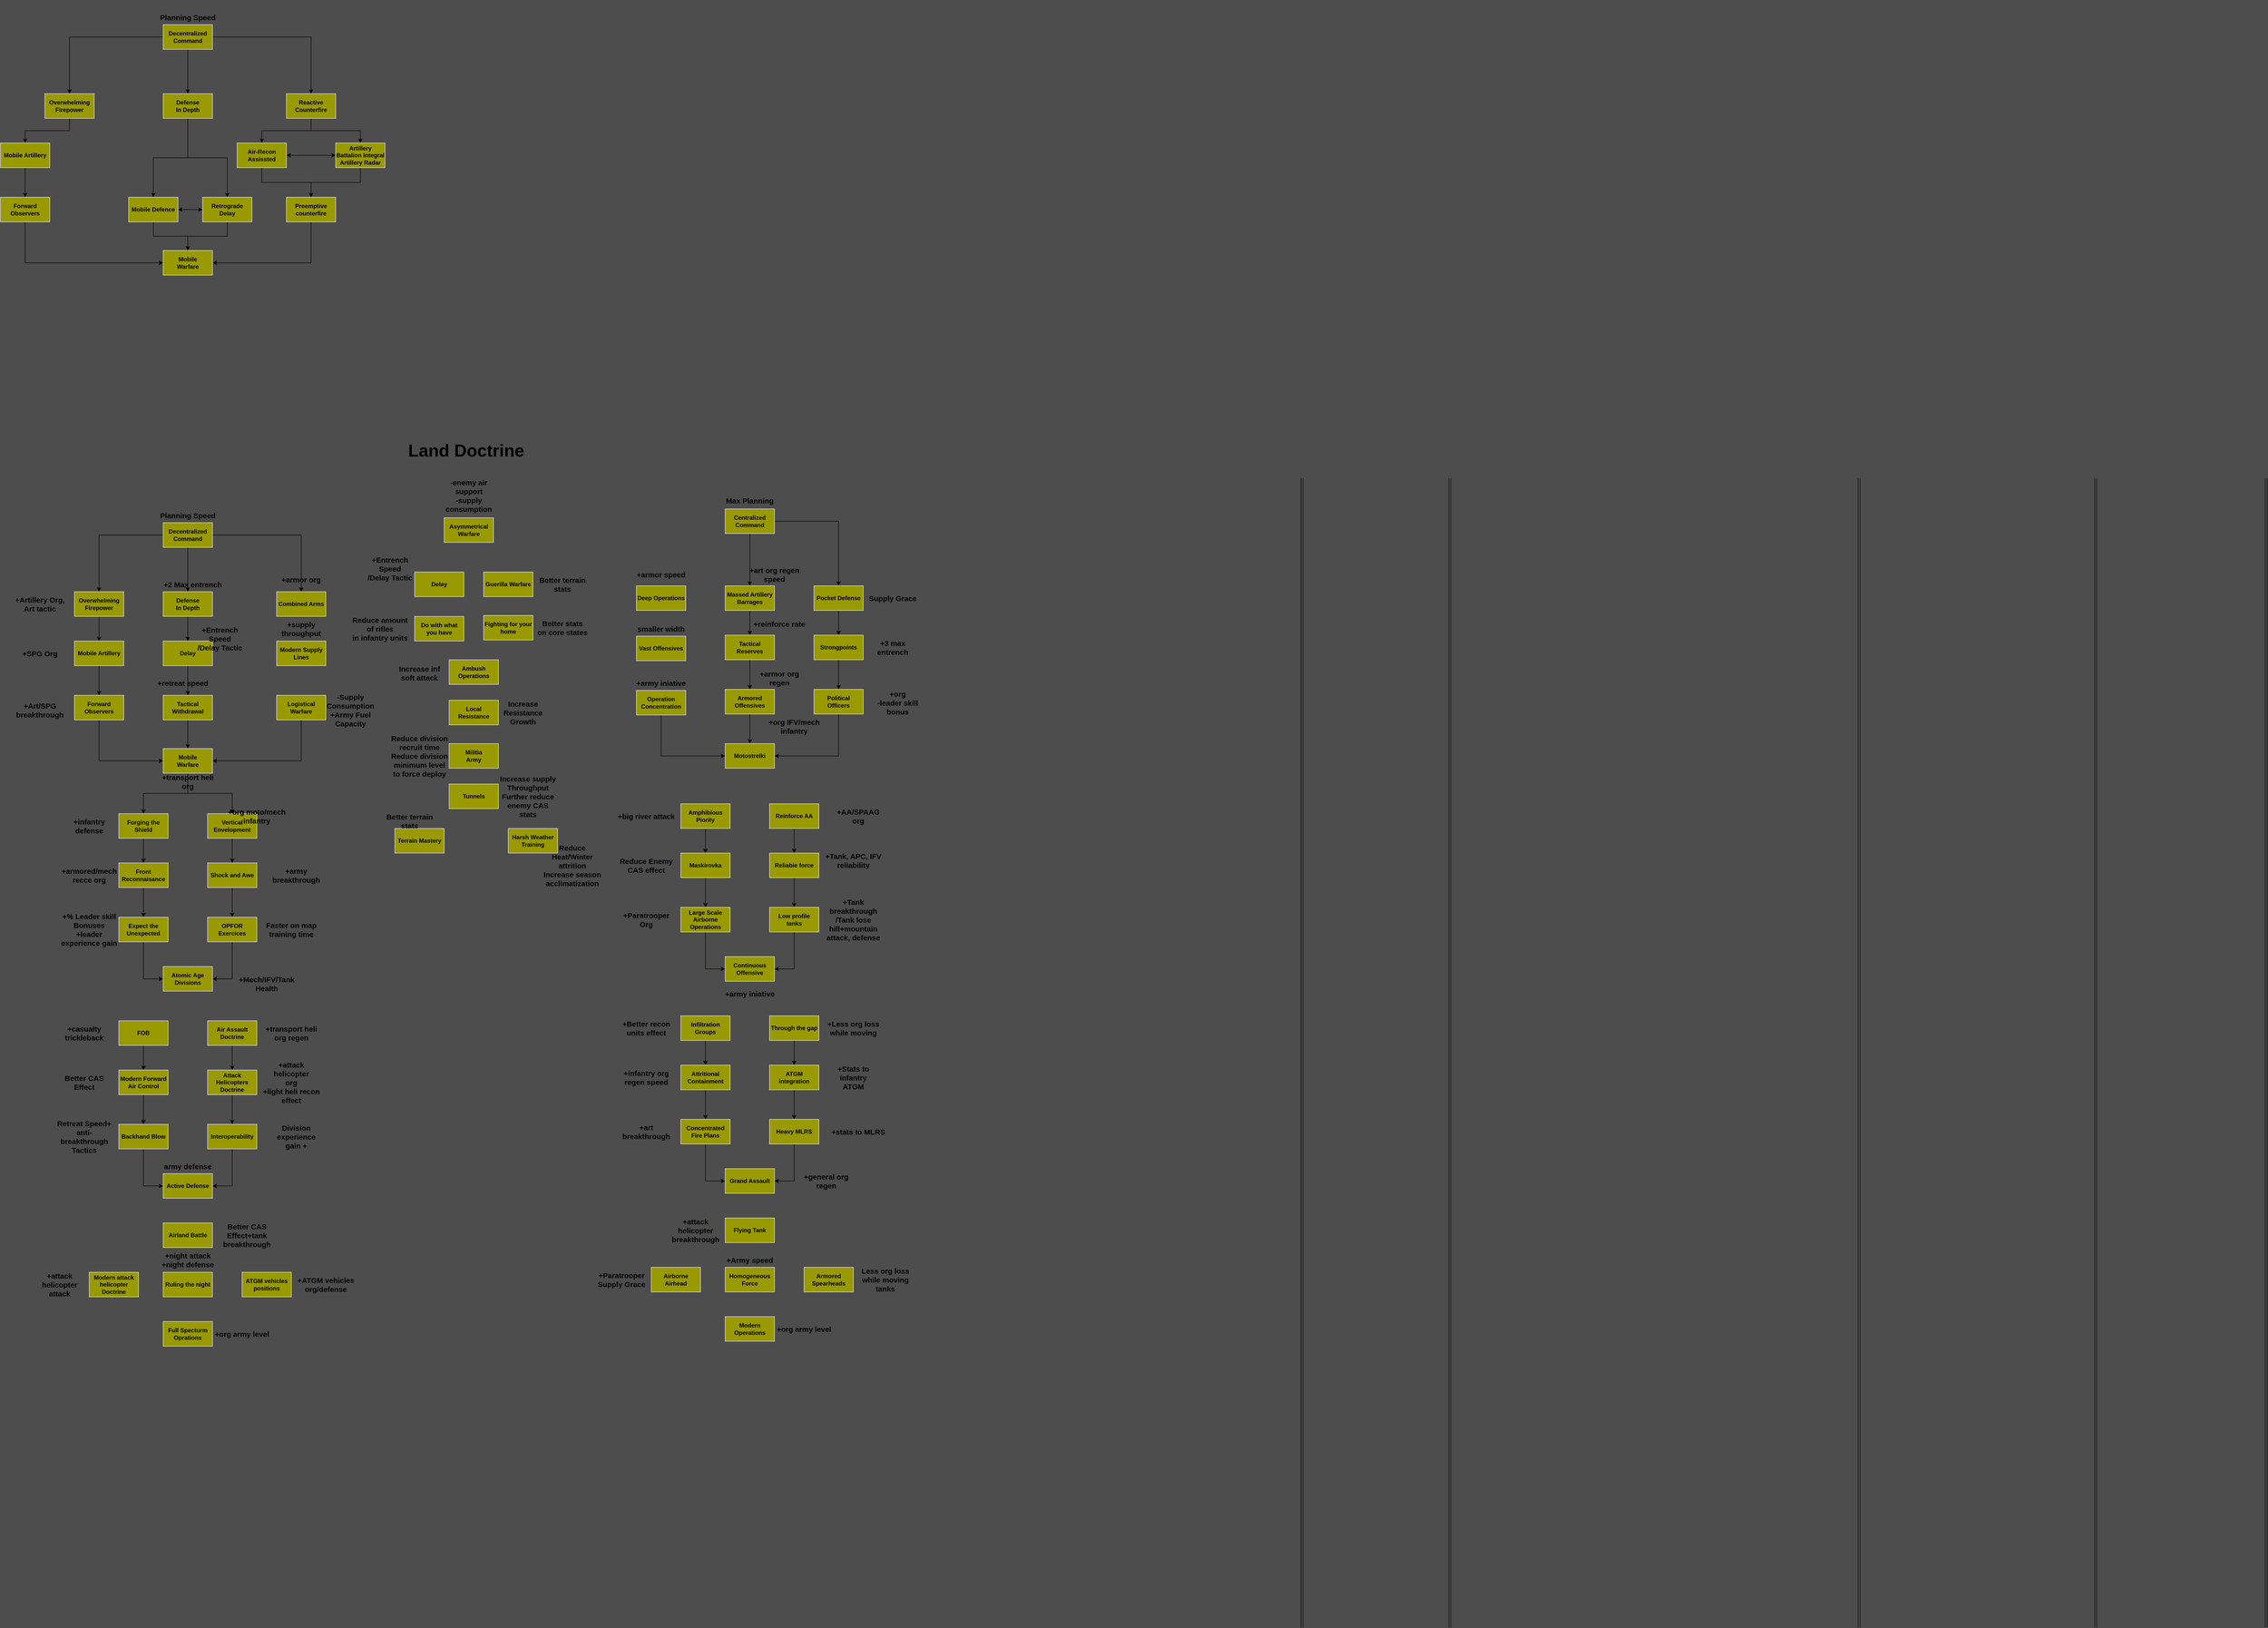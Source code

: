 <mxfile version="14.9.6" type="device"><diagram id="k4AfZQAEBGvkmUJgl98D" name="New Submarine Stuff"><mxGraphModel dx="5467" dy="2072" grid="1" gridSize="10" guides="1" tooltips="1" connect="1" arrows="1" fold="1" page="1" pageScale="1" pageWidth="850" pageHeight="1100" background="#4D4D4D" math="0" shadow="0"><root><mxCell id="C5WFhDKt-ld-f9tAi8IY-0"/><mxCell id="C5WFhDKt-ld-f9tAi8IY-1" parent="C5WFhDKt-ld-f9tAi8IY-0"/><mxCell id="vhZU52meD8vUy6PAUd2d-44" value="" style="shape=link;html=1;" parent="C5WFhDKt-ld-f9tAi8IY-1" edge="1"><mxGeometry width="50" height="50" relative="1" as="geometry"><mxPoint x="-440.001" y="2330" as="sourcePoint"/><mxPoint x="-440.001" as="targetPoint"/></mxGeometry></mxCell><mxCell id="vhZU52meD8vUy6PAUd2d-126" value="" style="shape=link;html=1;" parent="C5WFhDKt-ld-f9tAi8IY-1" edge="1"><mxGeometry width="50" height="50" relative="1" as="geometry"><mxPoint x="39.999" y="2330" as="sourcePoint"/><mxPoint x="39.999" as="targetPoint"/></mxGeometry></mxCell><mxCell id="vhZU52meD8vUy6PAUd2d-127" value="" style="shape=link;html=1;" parent="C5WFhDKt-ld-f9tAi8IY-1" edge="1"><mxGeometry width="50" height="50" relative="1" as="geometry"><mxPoint x="385.929" y="2330" as="sourcePoint"/><mxPoint x="385.929" as="targetPoint"/></mxGeometry></mxCell><mxCell id="vhZU52meD8vUy6PAUd2d-137" value="" style="shape=link;html=1;" parent="C5WFhDKt-ld-f9tAi8IY-1" edge="1"><mxGeometry width="50" height="50" relative="1" as="geometry"><mxPoint x="-1570" y="2330" as="sourcePoint"/><mxPoint x="-1570" as="targetPoint"/></mxGeometry></mxCell><mxCell id="5YGZjUVC741rIX0Yzwud-0" value="" style="shape=link;html=1;" parent="C5WFhDKt-ld-f9tAi8IY-1" edge="1"><mxGeometry width="50" height="50" relative="1" as="geometry"><mxPoint x="-1270" y="2330" as="sourcePoint"/><mxPoint x="-1270" as="targetPoint"/></mxGeometry></mxCell><mxCell id="MHSjwQEa7VIGJPmXD4GT-0" value="&lt;span style=&quot;font-size: 35px&quot;&gt;&lt;b style=&quot;font-size: 35px&quot;&gt;Land Doctrine&lt;br style=&quot;font-size: 35px&quot;&gt;&lt;/b&gt;&lt;/span&gt;" style="text;html=1;resizable=0;points=[];autosize=1;align=left;verticalAlign=top;spacingTop=-4;fontSize=35;" parent="C5WFhDKt-ld-f9tAi8IY-1" vertex="1"><mxGeometry x="-3385" y="-80" width="250" height="40" as="geometry"/></mxCell><mxCell id="VHTk1v0gtwZCQJl-o-0M-12" style="edgeStyle=orthogonalEdgeStyle;rounded=0;orthogonalLoop=1;jettySize=auto;html=1;entryX=0.5;entryY=0;entryDx=0;entryDy=0;" parent="C5WFhDKt-ld-f9tAi8IY-1" source="MHSjwQEa7VIGJPmXD4GT-3" target="VHTk1v0gtwZCQJl-o-0M-6" edge="1"><mxGeometry relative="1" as="geometry"/></mxCell><mxCell id="VHTk1v0gtwZCQJl-o-0M-100" style="edgeStyle=orthogonalEdgeStyle;rounded=0;orthogonalLoop=1;jettySize=auto;html=1;entryX=0.5;entryY=0;entryDx=0;entryDy=0;fontSize=15;" parent="C5WFhDKt-ld-f9tAi8IY-1" source="MHSjwQEa7VIGJPmXD4GT-3" target="VHTk1v0gtwZCQJl-o-0M-3" edge="1"><mxGeometry relative="1" as="geometry"/></mxCell><mxCell id="VHTk1v0gtwZCQJl-o-0M-101" style="edgeStyle=orthogonalEdgeStyle;rounded=0;orthogonalLoop=1;jettySize=auto;html=1;fontSize=15;" parent="C5WFhDKt-ld-f9tAi8IY-1" source="MHSjwQEa7VIGJPmXD4GT-3" target="VHTk1v0gtwZCQJl-o-0M-80" edge="1"><mxGeometry relative="1" as="geometry"/></mxCell><mxCell id="MHSjwQEa7VIGJPmXD4GT-3" value="Decentralized&lt;br&gt;Command" style="rounded=0;whiteSpace=wrap;html=1;strokeColor=#E6E6E6;fillColor=#999900;arcSize=6;fontStyle=1" parent="C5WFhDKt-ld-f9tAi8IY-1" vertex="1"><mxGeometry x="-3880" y="90" width="100" height="50" as="geometry"/></mxCell><mxCell id="VHTk1v0gtwZCQJl-o-0M-14" style="edgeStyle=orthogonalEdgeStyle;rounded=0;orthogonalLoop=1;jettySize=auto;html=1;entryX=0.5;entryY=0;entryDx=0;entryDy=0;" parent="C5WFhDKt-ld-f9tAi8IY-1" source="VHTk1v0gtwZCQJl-o-0M-3" target="VHTk1v0gtwZCQJl-o-0M-5" edge="1"><mxGeometry relative="1" as="geometry"/></mxCell><mxCell id="VHTk1v0gtwZCQJl-o-0M-3" value="Overwhelming&lt;br&gt;Firepower" style="rounded=0;whiteSpace=wrap;html=1;strokeColor=#E6E6E6;fillColor=#999900;arcSize=6;fontStyle=1" parent="C5WFhDKt-ld-f9tAi8IY-1" vertex="1"><mxGeometry x="-4060" y="230" width="100" height="50" as="geometry"/></mxCell><mxCell id="85mjSg2AaX0KUtycvrYV-1" style="edgeStyle=orthogonalEdgeStyle;rounded=0;orthogonalLoop=1;jettySize=auto;html=1;" edge="1" parent="C5WFhDKt-ld-f9tAi8IY-1" source="VHTk1v0gtwZCQJl-o-0M-4" target="VHTk1v0gtwZCQJl-o-0M-54"><mxGeometry relative="1" as="geometry"/></mxCell><mxCell id="85mjSg2AaX0KUtycvrYV-2" style="edgeStyle=orthogonalEdgeStyle;rounded=0;orthogonalLoop=1;jettySize=auto;html=1;" edge="1" parent="C5WFhDKt-ld-f9tAi8IY-1" source="VHTk1v0gtwZCQJl-o-0M-4" target="VHTk1v0gtwZCQJl-o-0M-59"><mxGeometry relative="1" as="geometry"/></mxCell><mxCell id="VHTk1v0gtwZCQJl-o-0M-4" value="Mobile&lt;br&gt;Warfare" style="rounded=0;whiteSpace=wrap;html=1;strokeColor=#E6E6E6;fillColor=#999900;arcSize=6;fontStyle=1" parent="C5WFhDKt-ld-f9tAi8IY-1" vertex="1"><mxGeometry x="-3880" y="548" width="100" height="50" as="geometry"/></mxCell><mxCell id="VHTk1v0gtwZCQJl-o-0M-15" style="edgeStyle=orthogonalEdgeStyle;rounded=0;orthogonalLoop=1;jettySize=auto;html=1;entryX=0.5;entryY=0;entryDx=0;entryDy=0;" parent="C5WFhDKt-ld-f9tAi8IY-1" source="VHTk1v0gtwZCQJl-o-0M-5" target="VHTk1v0gtwZCQJl-o-0M-11" edge="1"><mxGeometry relative="1" as="geometry"/></mxCell><mxCell id="VHTk1v0gtwZCQJl-o-0M-5" value="Mobile Artillery" style="rounded=0;whiteSpace=wrap;html=1;strokeColor=#E6E6E6;fillColor=#999900;arcSize=6;fontStyle=1" parent="C5WFhDKt-ld-f9tAi8IY-1" vertex="1"><mxGeometry x="-4060" y="330" width="100" height="50" as="geometry"/></mxCell><mxCell id="VHTk1v0gtwZCQJl-o-0M-13" style="edgeStyle=orthogonalEdgeStyle;rounded=0;orthogonalLoop=1;jettySize=auto;html=1;entryX=0.5;entryY=0;entryDx=0;entryDy=0;" parent="C5WFhDKt-ld-f9tAi8IY-1" source="VHTk1v0gtwZCQJl-o-0M-6" target="VHTk1v0gtwZCQJl-o-0M-7" edge="1"><mxGeometry relative="1" as="geometry"/></mxCell><mxCell id="VHTk1v0gtwZCQJl-o-0M-6" value="Defense&lt;br&gt;In Depth" style="rounded=0;whiteSpace=wrap;html=1;strokeColor=#E6E6E6;fillColor=#999900;arcSize=6;fontStyle=1" parent="C5WFhDKt-ld-f9tAi8IY-1" vertex="1"><mxGeometry x="-3880" y="230" width="100" height="50" as="geometry"/></mxCell><mxCell id="VHTk1v0gtwZCQJl-o-0M-16" style="edgeStyle=orthogonalEdgeStyle;rounded=0;orthogonalLoop=1;jettySize=auto;html=1;entryX=0.5;entryY=0;entryDx=0;entryDy=0;" parent="C5WFhDKt-ld-f9tAi8IY-1" source="VHTk1v0gtwZCQJl-o-0M-7" target="VHTk1v0gtwZCQJl-o-0M-10" edge="1"><mxGeometry relative="1" as="geometry"/></mxCell><mxCell id="VHTk1v0gtwZCQJl-o-0M-7" value="Delay" style="rounded=0;whiteSpace=wrap;html=1;strokeColor=#E6E6E6;fillColor=#999900;arcSize=6;fontStyle=1" parent="C5WFhDKt-ld-f9tAi8IY-1" vertex="1"><mxGeometry x="-3880" y="330" width="100" height="50" as="geometry"/></mxCell><mxCell id="VHTk1v0gtwZCQJl-o-0M-99" style="edgeStyle=orthogonalEdgeStyle;rounded=0;orthogonalLoop=1;jettySize=auto;html=1;entryX=0.5;entryY=0;entryDx=0;entryDy=0;fontSize=15;" parent="C5WFhDKt-ld-f9tAi8IY-1" source="VHTk1v0gtwZCQJl-o-0M-10" target="VHTk1v0gtwZCQJl-o-0M-4" edge="1"><mxGeometry relative="1" as="geometry"/></mxCell><mxCell id="VHTk1v0gtwZCQJl-o-0M-10" value="Tactical&lt;br&gt;Withdrawal" style="rounded=0;whiteSpace=wrap;html=1;strokeColor=#E6E6E6;fillColor=#999900;arcSize=6;fontStyle=1" parent="C5WFhDKt-ld-f9tAi8IY-1" vertex="1"><mxGeometry x="-3880" y="440" width="100" height="50" as="geometry"/></mxCell><mxCell id="VHTk1v0gtwZCQJl-o-0M-18" style="edgeStyle=orthogonalEdgeStyle;rounded=0;orthogonalLoop=1;jettySize=auto;html=1;entryX=0;entryY=0.5;entryDx=0;entryDy=0;" parent="C5WFhDKt-ld-f9tAi8IY-1" source="VHTk1v0gtwZCQJl-o-0M-11" target="VHTk1v0gtwZCQJl-o-0M-4" edge="1"><mxGeometry relative="1" as="geometry"><Array as="points"><mxPoint x="-4010" y="573"/></Array></mxGeometry></mxCell><mxCell id="VHTk1v0gtwZCQJl-o-0M-11" value="Forward Observers" style="rounded=0;whiteSpace=wrap;html=1;strokeColor=#E6E6E6;fillColor=#999900;arcSize=6;fontStyle=1" parent="C5WFhDKt-ld-f9tAi8IY-1" vertex="1"><mxGeometry x="-4060" y="440" width="100" height="50" as="geometry"/></mxCell><mxCell id="VHTk1v0gtwZCQJl-o-0M-20" style="edgeStyle=orthogonalEdgeStyle;rounded=0;orthogonalLoop=1;jettySize=auto;html=1;entryX=0.5;entryY=0;entryDx=0;entryDy=0;" parent="C5WFhDKt-ld-f9tAi8IY-1" source="VHTk1v0gtwZCQJl-o-0M-22" target="VHTk1v0gtwZCQJl-o-0M-24" edge="1"><mxGeometry relative="1" as="geometry"/></mxCell><mxCell id="VHTk1v0gtwZCQJl-o-0M-21" style="edgeStyle=orthogonalEdgeStyle;rounded=0;orthogonalLoop=1;jettySize=auto;html=1;entryX=0.5;entryY=0;entryDx=0;entryDy=0;" parent="C5WFhDKt-ld-f9tAi8IY-1" source="VHTk1v0gtwZCQJl-o-0M-22" target="VHTk1v0gtwZCQJl-o-0M-29" edge="1"><mxGeometry relative="1" as="geometry"/></mxCell><mxCell id="VHTk1v0gtwZCQJl-o-0M-22" value="Centralized&lt;br&gt;Command" style="rounded=0;whiteSpace=wrap;html=1;strokeColor=#E6E6E6;fillColor=#999900;arcSize=6;fontStyle=1" parent="C5WFhDKt-ld-f9tAi8IY-1" vertex="1"><mxGeometry x="-2740" y="62" width="100" height="50" as="geometry"/></mxCell><mxCell id="VHTk1v0gtwZCQJl-o-0M-23" style="edgeStyle=orthogonalEdgeStyle;rounded=0;orthogonalLoop=1;jettySize=auto;html=1;entryX=0.5;entryY=0;entryDx=0;entryDy=0;" parent="C5WFhDKt-ld-f9tAi8IY-1" source="VHTk1v0gtwZCQJl-o-0M-24" target="VHTk1v0gtwZCQJl-o-0M-27" edge="1"><mxGeometry relative="1" as="geometry"/></mxCell><mxCell id="VHTk1v0gtwZCQJl-o-0M-24" value="Massed Artillery&lt;br&gt;Barrages" style="rounded=0;whiteSpace=wrap;html=1;strokeColor=#E6E6E6;fillColor=#999900;arcSize=6;fontStyle=1" parent="C5WFhDKt-ld-f9tAi8IY-1" vertex="1"><mxGeometry x="-2740" y="218" width="100" height="50" as="geometry"/></mxCell><mxCell id="VHTk1v0gtwZCQJl-o-0M-25" value="Motostrelki" style="rounded=0;whiteSpace=wrap;html=1;strokeColor=#E6E6E6;fillColor=#999900;arcSize=6;fontStyle=1" parent="C5WFhDKt-ld-f9tAi8IY-1" vertex="1"><mxGeometry x="-2740" y="538" width="100" height="50" as="geometry"/></mxCell><mxCell id="VHTk1v0gtwZCQJl-o-0M-26" style="edgeStyle=orthogonalEdgeStyle;rounded=0;orthogonalLoop=1;jettySize=auto;html=1;entryX=0.5;entryY=0;entryDx=0;entryDy=0;" parent="C5WFhDKt-ld-f9tAi8IY-1" source="VHTk1v0gtwZCQJl-o-0M-27" target="VHTk1v0gtwZCQJl-o-0M-35" edge="1"><mxGeometry relative="1" as="geometry"/></mxCell><mxCell id="VHTk1v0gtwZCQJl-o-0M-27" value="Tactical Reserves" style="rounded=0;whiteSpace=wrap;html=1;strokeColor=#E6E6E6;fillColor=#999900;arcSize=6;fontStyle=1" parent="C5WFhDKt-ld-f9tAi8IY-1" vertex="1"><mxGeometry x="-2740" y="318" width="100" height="50" as="geometry"/></mxCell><mxCell id="VHTk1v0gtwZCQJl-o-0M-28" style="edgeStyle=orthogonalEdgeStyle;rounded=0;orthogonalLoop=1;jettySize=auto;html=1;entryX=0.5;entryY=0;entryDx=0;entryDy=0;" parent="C5WFhDKt-ld-f9tAi8IY-1" source="VHTk1v0gtwZCQJl-o-0M-29" target="VHTk1v0gtwZCQJl-o-0M-31" edge="1"><mxGeometry relative="1" as="geometry"/></mxCell><mxCell id="VHTk1v0gtwZCQJl-o-0M-29" value="Pocket Defense" style="rounded=0;whiteSpace=wrap;html=1;strokeColor=#E6E6E6;fillColor=#999900;arcSize=6;fontStyle=1" parent="C5WFhDKt-ld-f9tAi8IY-1" vertex="1"><mxGeometry x="-2560" y="218" width="100" height="50" as="geometry"/></mxCell><mxCell id="VHTk1v0gtwZCQJl-o-0M-30" style="edgeStyle=orthogonalEdgeStyle;rounded=0;orthogonalLoop=1;jettySize=auto;html=1;entryX=0.5;entryY=0;entryDx=0;entryDy=0;" parent="C5WFhDKt-ld-f9tAi8IY-1" source="VHTk1v0gtwZCQJl-o-0M-31" target="VHTk1v0gtwZCQJl-o-0M-33" edge="1"><mxGeometry relative="1" as="geometry"/></mxCell><mxCell id="VHTk1v0gtwZCQJl-o-0M-31" value="Strongpoints" style="rounded=0;whiteSpace=wrap;html=1;strokeColor=#E6E6E6;fillColor=#999900;arcSize=6;fontStyle=1" parent="C5WFhDKt-ld-f9tAi8IY-1" vertex="1"><mxGeometry x="-2560" y="318" width="100" height="50" as="geometry"/></mxCell><mxCell id="VHTk1v0gtwZCQJl-o-0M-97" style="edgeStyle=orthogonalEdgeStyle;rounded=0;orthogonalLoop=1;jettySize=auto;html=1;entryX=1;entryY=0.5;entryDx=0;entryDy=0;fontSize=15;" parent="C5WFhDKt-ld-f9tAi8IY-1" source="VHTk1v0gtwZCQJl-o-0M-33" target="VHTk1v0gtwZCQJl-o-0M-25" edge="1"><mxGeometry relative="1" as="geometry"><Array as="points"><mxPoint x="-2510" y="563"/></Array></mxGeometry></mxCell><mxCell id="VHTk1v0gtwZCQJl-o-0M-33" value="Political&lt;br&gt;Officers" style="rounded=0;whiteSpace=wrap;html=1;strokeColor=#E6E6E6;fillColor=#999900;arcSize=6;fontStyle=1" parent="C5WFhDKt-ld-f9tAi8IY-1" vertex="1"><mxGeometry x="-2560" y="428" width="100" height="50" as="geometry"/></mxCell><mxCell id="VHTk1v0gtwZCQJl-o-0M-95" style="edgeStyle=orthogonalEdgeStyle;rounded=0;orthogonalLoop=1;jettySize=auto;html=1;entryX=0.5;entryY=0;entryDx=0;entryDy=0;fontSize=15;" parent="C5WFhDKt-ld-f9tAi8IY-1" source="VHTk1v0gtwZCQJl-o-0M-35" target="VHTk1v0gtwZCQJl-o-0M-25" edge="1"><mxGeometry relative="1" as="geometry"/></mxCell><mxCell id="VHTk1v0gtwZCQJl-o-0M-35" value="Armored Offensives" style="rounded=0;whiteSpace=wrap;html=1;strokeColor=#E6E6E6;fillColor=#999900;arcSize=6;fontStyle=1" parent="C5WFhDKt-ld-f9tAi8IY-1" vertex="1"><mxGeometry x="-2740" y="428" width="100" height="50" as="geometry"/></mxCell><mxCell id="VHTk1v0gtwZCQJl-o-0M-40" style="edgeStyle=orthogonalEdgeStyle;rounded=0;orthogonalLoop=1;jettySize=auto;html=1;entryX=0.5;entryY=0;entryDx=0;entryDy=0;" parent="C5WFhDKt-ld-f9tAi8IY-1" source="VHTk1v0gtwZCQJl-o-0M-41" target="VHTk1v0gtwZCQJl-o-0M-44" edge="1"><mxGeometry relative="1" as="geometry"/></mxCell><mxCell id="VHTk1v0gtwZCQJl-o-0M-41" value="Amphibious&lt;br&gt;Piority" style="rounded=0;whiteSpace=wrap;html=1;strokeColor=#E6E6E6;fillColor=#999900;arcSize=6;fontStyle=1" parent="C5WFhDKt-ld-f9tAi8IY-1" vertex="1"><mxGeometry x="-2830" y="660" width="100" height="50" as="geometry"/></mxCell><mxCell id="VHTk1v0gtwZCQJl-o-0M-42" value="Continuous&lt;br&gt;Offensive" style="rounded=0;whiteSpace=wrap;html=1;strokeColor=#E6E6E6;fillColor=#999900;arcSize=6;fontStyle=1" parent="C5WFhDKt-ld-f9tAi8IY-1" vertex="1"><mxGeometry x="-2740" y="970" width="100" height="50" as="geometry"/></mxCell><mxCell id="VHTk1v0gtwZCQJl-o-0M-43" style="edgeStyle=orthogonalEdgeStyle;rounded=0;orthogonalLoop=1;jettySize=auto;html=1;entryX=0.5;entryY=0;entryDx=0;entryDy=0;" parent="C5WFhDKt-ld-f9tAi8IY-1" source="VHTk1v0gtwZCQJl-o-0M-44" target="VHTk1v0gtwZCQJl-o-0M-52" edge="1"><mxGeometry relative="1" as="geometry"/></mxCell><mxCell id="VHTk1v0gtwZCQJl-o-0M-44" value="Maskirovka" style="rounded=0;whiteSpace=wrap;html=1;strokeColor=#E6E6E6;fillColor=#999900;arcSize=6;fontStyle=1" parent="C5WFhDKt-ld-f9tAi8IY-1" vertex="1"><mxGeometry x="-2830" y="760" width="100" height="50" as="geometry"/></mxCell><mxCell id="VHTk1v0gtwZCQJl-o-0M-45" style="edgeStyle=orthogonalEdgeStyle;rounded=0;orthogonalLoop=1;jettySize=auto;html=1;entryX=0.5;entryY=0;entryDx=0;entryDy=0;" parent="C5WFhDKt-ld-f9tAi8IY-1" source="VHTk1v0gtwZCQJl-o-0M-46" target="VHTk1v0gtwZCQJl-o-0M-48" edge="1"><mxGeometry relative="1" as="geometry"/></mxCell><mxCell id="VHTk1v0gtwZCQJl-o-0M-46" value="Reinforce AA" style="rounded=0;whiteSpace=wrap;html=1;strokeColor=#E6E6E6;fillColor=#999900;arcSize=6;fontStyle=1" parent="C5WFhDKt-ld-f9tAi8IY-1" vertex="1"><mxGeometry x="-2650" y="660" width="100" height="50" as="geometry"/></mxCell><mxCell id="VHTk1v0gtwZCQJl-o-0M-47" style="edgeStyle=orthogonalEdgeStyle;rounded=0;orthogonalLoop=1;jettySize=auto;html=1;entryX=0.5;entryY=0;entryDx=0;entryDy=0;" parent="C5WFhDKt-ld-f9tAi8IY-1" source="VHTk1v0gtwZCQJl-o-0M-48" target="VHTk1v0gtwZCQJl-o-0M-50" edge="1"><mxGeometry relative="1" as="geometry"/></mxCell><mxCell id="VHTk1v0gtwZCQJl-o-0M-48" value="Reliabie force" style="rounded=0;whiteSpace=wrap;html=1;strokeColor=#E6E6E6;fillColor=#999900;arcSize=6;fontStyle=1" parent="C5WFhDKt-ld-f9tAi8IY-1" vertex="1"><mxGeometry x="-2650" y="760" width="100" height="50" as="geometry"/></mxCell><mxCell id="VHTk1v0gtwZCQJl-o-0M-49" style="edgeStyle=orthogonalEdgeStyle;rounded=0;orthogonalLoop=1;jettySize=auto;html=1;entryX=1;entryY=0.5;entryDx=0;entryDy=0;" parent="C5WFhDKt-ld-f9tAi8IY-1" source="VHTk1v0gtwZCQJl-o-0M-50" target="VHTk1v0gtwZCQJl-o-0M-42" edge="1"><mxGeometry relative="1" as="geometry"/></mxCell><mxCell id="VHTk1v0gtwZCQJl-o-0M-50" value="Low profile tanks" style="rounded=0;whiteSpace=wrap;html=1;strokeColor=#E6E6E6;fillColor=#999900;arcSize=6;fontStyle=1" parent="C5WFhDKt-ld-f9tAi8IY-1" vertex="1"><mxGeometry x="-2650" y="870" width="100" height="50" as="geometry"/></mxCell><mxCell id="VHTk1v0gtwZCQJl-o-0M-51" style="edgeStyle=orthogonalEdgeStyle;rounded=0;orthogonalLoop=1;jettySize=auto;html=1;entryX=0;entryY=0.5;entryDx=0;entryDy=0;" parent="C5WFhDKt-ld-f9tAi8IY-1" source="VHTk1v0gtwZCQJl-o-0M-52" target="VHTk1v0gtwZCQJl-o-0M-42" edge="1"><mxGeometry relative="1" as="geometry"/></mxCell><mxCell id="VHTk1v0gtwZCQJl-o-0M-52" value="Large Scale Airborne&lt;br&gt;Operations" style="rounded=0;whiteSpace=wrap;html=1;strokeColor=#E6E6E6;fillColor=#999900;arcSize=6;fontStyle=1" parent="C5WFhDKt-ld-f9tAi8IY-1" vertex="1"><mxGeometry x="-2830" y="870" width="100" height="50" as="geometry"/></mxCell><mxCell id="VHTk1v0gtwZCQJl-o-0M-53" style="edgeStyle=orthogonalEdgeStyle;rounded=0;orthogonalLoop=1;jettySize=auto;html=1;entryX=0.5;entryY=0;entryDx=0;entryDy=0;" parent="C5WFhDKt-ld-f9tAi8IY-1" source="VHTk1v0gtwZCQJl-o-0M-54" target="VHTk1v0gtwZCQJl-o-0M-57" edge="1"><mxGeometry relative="1" as="geometry"/></mxCell><mxCell id="VHTk1v0gtwZCQJl-o-0M-54" value="Forging the&lt;br&gt;Shield" style="rounded=0;whiteSpace=wrap;html=1;strokeColor=#E6E6E6;fillColor=#999900;arcSize=6;fontStyle=1" parent="C5WFhDKt-ld-f9tAi8IY-1" vertex="1"><mxGeometry x="-3970" y="680" width="100" height="50" as="geometry"/></mxCell><mxCell id="VHTk1v0gtwZCQJl-o-0M-55" value="Atomic Age&lt;br&gt;Divisions" style="rounded=0;whiteSpace=wrap;html=1;strokeColor=#E6E6E6;fillColor=#999900;arcSize=6;fontStyle=1" parent="C5WFhDKt-ld-f9tAi8IY-1" vertex="1"><mxGeometry x="-3880" y="990" width="100" height="50" as="geometry"/></mxCell><mxCell id="VHTk1v0gtwZCQJl-o-0M-56" style="edgeStyle=orthogonalEdgeStyle;rounded=0;orthogonalLoop=1;jettySize=auto;html=1;entryX=0.5;entryY=0;entryDx=0;entryDy=0;" parent="C5WFhDKt-ld-f9tAi8IY-1" source="VHTk1v0gtwZCQJl-o-0M-57" target="VHTk1v0gtwZCQJl-o-0M-65" edge="1"><mxGeometry relative="1" as="geometry"/></mxCell><mxCell id="VHTk1v0gtwZCQJl-o-0M-57" value="Front Reconnaisance" style="rounded=0;whiteSpace=wrap;html=1;strokeColor=#E6E6E6;fillColor=#999900;arcSize=6;fontStyle=1" parent="C5WFhDKt-ld-f9tAi8IY-1" vertex="1"><mxGeometry x="-3970" y="780" width="100" height="50" as="geometry"/></mxCell><mxCell id="VHTk1v0gtwZCQJl-o-0M-58" style="edgeStyle=orthogonalEdgeStyle;rounded=0;orthogonalLoop=1;jettySize=auto;html=1;entryX=0.5;entryY=0;entryDx=0;entryDy=0;" parent="C5WFhDKt-ld-f9tAi8IY-1" source="VHTk1v0gtwZCQJl-o-0M-59" target="VHTk1v0gtwZCQJl-o-0M-61" edge="1"><mxGeometry relative="1" as="geometry"/></mxCell><mxCell id="VHTk1v0gtwZCQJl-o-0M-59" value="Vertical&lt;br&gt;Envelopment" style="rounded=0;whiteSpace=wrap;html=1;strokeColor=#E6E6E6;fillColor=#999900;arcSize=6;fontStyle=1" parent="C5WFhDKt-ld-f9tAi8IY-1" vertex="1"><mxGeometry x="-3790" y="680" width="100" height="50" as="geometry"/></mxCell><mxCell id="VHTk1v0gtwZCQJl-o-0M-60" style="edgeStyle=orthogonalEdgeStyle;rounded=0;orthogonalLoop=1;jettySize=auto;html=1;entryX=0.5;entryY=0;entryDx=0;entryDy=0;" parent="C5WFhDKt-ld-f9tAi8IY-1" source="VHTk1v0gtwZCQJl-o-0M-61" target="VHTk1v0gtwZCQJl-o-0M-63" edge="1"><mxGeometry relative="1" as="geometry"/></mxCell><mxCell id="VHTk1v0gtwZCQJl-o-0M-61" value="Shock and Awe" style="rounded=0;whiteSpace=wrap;html=1;strokeColor=#E6E6E6;fillColor=#999900;arcSize=6;fontStyle=1" parent="C5WFhDKt-ld-f9tAi8IY-1" vertex="1"><mxGeometry x="-3790" y="780" width="100" height="50" as="geometry"/></mxCell><mxCell id="VHTk1v0gtwZCQJl-o-0M-62" style="edgeStyle=orthogonalEdgeStyle;rounded=0;orthogonalLoop=1;jettySize=auto;html=1;entryX=1;entryY=0.5;entryDx=0;entryDy=0;" parent="C5WFhDKt-ld-f9tAi8IY-1" source="VHTk1v0gtwZCQJl-o-0M-63" target="VHTk1v0gtwZCQJl-o-0M-55" edge="1"><mxGeometry relative="1" as="geometry"/></mxCell><mxCell id="VHTk1v0gtwZCQJl-o-0M-63" value="OPFOR&lt;br&gt;Exercices" style="rounded=0;whiteSpace=wrap;html=1;strokeColor=#E6E6E6;fillColor=#999900;arcSize=6;fontStyle=1" parent="C5WFhDKt-ld-f9tAi8IY-1" vertex="1"><mxGeometry x="-3790" y="890" width="100" height="50" as="geometry"/></mxCell><mxCell id="VHTk1v0gtwZCQJl-o-0M-64" style="edgeStyle=orthogonalEdgeStyle;rounded=0;orthogonalLoop=1;jettySize=auto;html=1;entryX=0;entryY=0.5;entryDx=0;entryDy=0;" parent="C5WFhDKt-ld-f9tAi8IY-1" source="VHTk1v0gtwZCQJl-o-0M-65" target="VHTk1v0gtwZCQJl-o-0M-55" edge="1"><mxGeometry relative="1" as="geometry"/></mxCell><mxCell id="VHTk1v0gtwZCQJl-o-0M-65" value="Expect the&lt;br&gt;Unexpected" style="rounded=0;whiteSpace=wrap;html=1;strokeColor=#E6E6E6;fillColor=#999900;arcSize=6;fontStyle=1" parent="C5WFhDKt-ld-f9tAi8IY-1" vertex="1"><mxGeometry x="-3970" y="890" width="100" height="50" as="geometry"/></mxCell><mxCell id="VHTk1v0gtwZCQJl-o-0M-66" value="+Artillery Org,&lt;br&gt;Art tactic" style="text;html=1;strokeColor=none;fillColor=none;align=center;verticalAlign=middle;whiteSpace=wrap;rounded=0;fontSize=15;fontStyle=1" parent="C5WFhDKt-ld-f9tAi8IY-1" vertex="1"><mxGeometry x="-4190" y="220" width="120" height="70" as="geometry"/></mxCell><mxCell id="VHTk1v0gtwZCQJl-o-0M-67" value="+SPG Org" style="text;html=1;strokeColor=none;fillColor=none;align=center;verticalAlign=middle;whiteSpace=wrap;rounded=0;fontSize=15;fontStyle=1" parent="C5WFhDKt-ld-f9tAi8IY-1" vertex="1"><mxGeometry x="-4190" y="340" width="120" height="30" as="geometry"/></mxCell><mxCell id="VHTk1v0gtwZCQJl-o-0M-69" value="+Art/SPG breakthrough" style="text;html=1;strokeColor=none;fillColor=none;align=center;verticalAlign=middle;whiteSpace=wrap;rounded=0;fontSize=15;fontStyle=1" parent="C5WFhDKt-ld-f9tAi8IY-1" vertex="1"><mxGeometry x="-4190" y="450" width="120" height="40" as="geometry"/></mxCell><mxCell id="VHTk1v0gtwZCQJl-o-0M-70" value="+2 Max entrench" style="text;html=1;strokeColor=none;fillColor=none;align=center;verticalAlign=middle;whiteSpace=wrap;rounded=0;fontSize=15;fontStyle=1" parent="C5WFhDKt-ld-f9tAi8IY-1" vertex="1"><mxGeometry x="-3880" y="180" width="120" height="70" as="geometry"/></mxCell><mxCell id="VHTk1v0gtwZCQJl-o-0M-71" value="+Entrench Speed&lt;br&gt;/Delay Tactic" style="text;html=1;strokeColor=none;fillColor=none;align=center;verticalAlign=middle;whiteSpace=wrap;rounded=0;fontSize=15;fontStyle=1" parent="C5WFhDKt-ld-f9tAi8IY-1" vertex="1"><mxGeometry x="-3825" y="290" width="120" height="70" as="geometry"/></mxCell><mxCell id="VHTk1v0gtwZCQJl-o-0M-72" value="+retreat speed" style="text;html=1;strokeColor=none;fillColor=none;align=center;verticalAlign=middle;whiteSpace=wrap;rounded=0;fontSize=15;fontStyle=1" parent="C5WFhDKt-ld-f9tAi8IY-1" vertex="1"><mxGeometry x="-3900" y="380" width="120" height="70" as="geometry"/></mxCell><mxCell id="VHTk1v0gtwZCQJl-o-0M-73" value="+org moto/mech infantry" style="text;html=1;strokeColor=none;fillColor=none;align=center;verticalAlign=middle;whiteSpace=wrap;rounded=0;fontSize=15;fontStyle=1" parent="C5WFhDKt-ld-f9tAi8IY-1" vertex="1"><mxGeometry x="-3750" y="650" width="120" height="70" as="geometry"/></mxCell><mxCell id="VHTk1v0gtwZCQJl-o-0M-74" value="+org IFV/mech infantry" style="text;html=1;strokeColor=none;fillColor=none;align=center;verticalAlign=middle;whiteSpace=wrap;rounded=0;fontSize=15;fontStyle=1" parent="C5WFhDKt-ld-f9tAi8IY-1" vertex="1"><mxGeometry x="-2660" y="468" width="120" height="70" as="geometry"/></mxCell><mxCell id="VHTk1v0gtwZCQJl-o-0M-75" value="Planning Speed" style="text;html=1;strokeColor=none;fillColor=none;align=center;verticalAlign=middle;whiteSpace=wrap;rounded=0;fontSize=15;fontStyle=1" parent="C5WFhDKt-ld-f9tAi8IY-1" vertex="1"><mxGeometry x="-3890" y="40" width="120" height="70" as="geometry"/></mxCell><mxCell id="VHTk1v0gtwZCQJl-o-0M-76" value="Max Planning" style="text;html=1;strokeColor=none;fillColor=none;align=center;verticalAlign=middle;whiteSpace=wrap;rounded=0;fontSize=15;fontStyle=1" parent="C5WFhDKt-ld-f9tAi8IY-1" vertex="1"><mxGeometry x="-2750" y="10" width="120" height="70" as="geometry"/></mxCell><mxCell id="VHTk1v0gtwZCQJl-o-0M-77" value="Supply Grace" style="text;html=1;strokeColor=none;fillColor=none;align=center;verticalAlign=middle;whiteSpace=wrap;rounded=0;fontSize=15;fontStyle=1" parent="C5WFhDKt-ld-f9tAi8IY-1" vertex="1"><mxGeometry x="-2460" y="208" width="120" height="70" as="geometry"/></mxCell><mxCell id="VHTk1v0gtwZCQJl-o-0M-78" value="+3 max entrench" style="text;html=1;strokeColor=none;fillColor=none;align=center;verticalAlign=middle;whiteSpace=wrap;rounded=0;fontSize=15;fontStyle=1" parent="C5WFhDKt-ld-f9tAi8IY-1" vertex="1"><mxGeometry x="-2460" y="308" width="120" height="70" as="geometry"/></mxCell><mxCell id="VHTk1v0gtwZCQJl-o-0M-79" value="Deep Operations" style="rounded=0;whiteSpace=wrap;html=1;strokeColor=#E6E6E6;fillColor=#999900;arcSize=6;fontStyle=1" parent="C5WFhDKt-ld-f9tAi8IY-1" vertex="1"><mxGeometry x="-2920" y="218" width="100" height="50" as="geometry"/></mxCell><mxCell id="VHTk1v0gtwZCQJl-o-0M-80" value="Combined Arms" style="rounded=0;whiteSpace=wrap;html=1;strokeColor=#E6E6E6;fillColor=#999900;arcSize=6;fontStyle=1" parent="C5WFhDKt-ld-f9tAi8IY-1" vertex="1"><mxGeometry x="-3650" y="230" width="100" height="50" as="geometry"/></mxCell><mxCell id="VHTk1v0gtwZCQJl-o-0M-81" value="+reinforce rate" style="text;html=1;strokeColor=none;fillColor=none;align=center;verticalAlign=middle;whiteSpace=wrap;rounded=0;fontSize=15;fontStyle=1" parent="C5WFhDKt-ld-f9tAi8IY-1" vertex="1"><mxGeometry x="-2690.0" y="260" width="120" height="70" as="geometry"/></mxCell><mxCell id="VHTk1v0gtwZCQJl-o-0M-82" value="+armor org&lt;br&gt;regen" style="text;html=1;strokeColor=none;fillColor=none;align=center;verticalAlign=middle;whiteSpace=wrap;rounded=0;fontSize=15;fontStyle=1" parent="C5WFhDKt-ld-f9tAi8IY-1" vertex="1"><mxGeometry x="-2690.0" y="370" width="120" height="70" as="geometry"/></mxCell><mxCell id="VHTk1v0gtwZCQJl-o-0M-83" value="+art org regen speed" style="text;html=1;strokeColor=none;fillColor=none;align=center;verticalAlign=middle;whiteSpace=wrap;rounded=0;fontSize=15;fontStyle=1" parent="C5WFhDKt-ld-f9tAi8IY-1" vertex="1"><mxGeometry x="-2700.0" y="160" width="120" height="70" as="geometry"/></mxCell><mxCell id="VHTk1v0gtwZCQJl-o-0M-84" value="+infantry org&lt;br&gt;regen speed" style="text;html=1;strokeColor=none;fillColor=none;align=center;verticalAlign=middle;whiteSpace=wrap;rounded=0;fontSize=15;fontStyle=1" parent="C5WFhDKt-ld-f9tAi8IY-1" vertex="1"><mxGeometry x="-2960" y="1180" width="120" height="70" as="geometry"/></mxCell><mxCell id="VHTk1v0gtwZCQJl-o-0M-85" value="Modern Supply&lt;br&gt;Lines" style="rounded=0;whiteSpace=wrap;html=1;strokeColor=#E6E6E6;fillColor=#999900;arcSize=6;fontStyle=1" parent="C5WFhDKt-ld-f9tAi8IY-1" vertex="1"><mxGeometry x="-3650" y="330" width="100" height="50" as="geometry"/></mxCell><mxCell id="VHTk1v0gtwZCQJl-o-0M-98" style="edgeStyle=orthogonalEdgeStyle;rounded=0;orthogonalLoop=1;jettySize=auto;html=1;entryX=1;entryY=0.5;entryDx=0;entryDy=0;fontSize=15;" parent="C5WFhDKt-ld-f9tAi8IY-1" source="VHTk1v0gtwZCQJl-o-0M-86" target="VHTk1v0gtwZCQJl-o-0M-4" edge="1"><mxGeometry relative="1" as="geometry"><Array as="points"><mxPoint x="-3600" y="573"/></Array></mxGeometry></mxCell><mxCell id="VHTk1v0gtwZCQJl-o-0M-86" value="Logistical&lt;br&gt;Warfare" style="rounded=0;whiteSpace=wrap;html=1;strokeColor=#E6E6E6;fillColor=#999900;arcSize=6;fontStyle=1" parent="C5WFhDKt-ld-f9tAi8IY-1" vertex="1"><mxGeometry x="-3650" y="440" width="100" height="50" as="geometry"/></mxCell><mxCell id="VHTk1v0gtwZCQJl-o-0M-87" value="Vast Offensives" style="rounded=0;whiteSpace=wrap;html=1;strokeColor=#E6E6E6;fillColor=#999900;arcSize=6;fontStyle=1" parent="C5WFhDKt-ld-f9tAi8IY-1" vertex="1"><mxGeometry x="-2920" y="320" width="100" height="50" as="geometry"/></mxCell><mxCell id="VHTk1v0gtwZCQJl-o-0M-96" style="edgeStyle=orthogonalEdgeStyle;rounded=0;orthogonalLoop=1;jettySize=auto;html=1;entryX=0;entryY=0.5;entryDx=0;entryDy=0;fontSize=15;" parent="C5WFhDKt-ld-f9tAi8IY-1" source="VHTk1v0gtwZCQJl-o-0M-88" target="VHTk1v0gtwZCQJl-o-0M-25" edge="1"><mxGeometry relative="1" as="geometry"><Array as="points"><mxPoint x="-2870" y="563"/></Array></mxGeometry></mxCell><mxCell id="VHTk1v0gtwZCQJl-o-0M-88" value="Operation&lt;br&gt;Concentration" style="rounded=0;whiteSpace=wrap;html=1;strokeColor=#E6E6E6;fillColor=#999900;arcSize=6;fontStyle=1" parent="C5WFhDKt-ld-f9tAi8IY-1" vertex="1"><mxGeometry x="-2920" y="430" width="100" height="50" as="geometry"/></mxCell><mxCell id="VHTk1v0gtwZCQJl-o-0M-89" value="+armor speed" style="text;html=1;strokeColor=none;fillColor=none;align=center;verticalAlign=middle;whiteSpace=wrap;rounded=0;fontSize=15;fontStyle=1" parent="C5WFhDKt-ld-f9tAi8IY-1" vertex="1"><mxGeometry x="-2930.0" y="160" width="120" height="70" as="geometry"/></mxCell><mxCell id="VHTk1v0gtwZCQJl-o-0M-90" value="smaller width" style="text;html=1;strokeColor=none;fillColor=none;align=center;verticalAlign=middle;whiteSpace=wrap;rounded=0;fontSize=15;fontStyle=1" parent="C5WFhDKt-ld-f9tAi8IY-1" vertex="1"><mxGeometry x="-2930.0" y="270" width="120" height="70" as="geometry"/></mxCell><mxCell id="VHTk1v0gtwZCQJl-o-0M-91" value="+armor org" style="text;html=1;strokeColor=none;fillColor=none;align=center;verticalAlign=middle;whiteSpace=wrap;rounded=0;fontSize=15;fontStyle=1" parent="C5WFhDKt-ld-f9tAi8IY-1" vertex="1"><mxGeometry x="-3660.0" y="170" width="120" height="70" as="geometry"/></mxCell><mxCell id="VHTk1v0gtwZCQJl-o-0M-92" value="+army iniative" style="text;html=1;strokeColor=none;fillColor=none;align=center;verticalAlign=middle;whiteSpace=wrap;rounded=0;fontSize=15;fontStyle=1" parent="C5WFhDKt-ld-f9tAi8IY-1" vertex="1"><mxGeometry x="-2930.0" y="380" width="120" height="70" as="geometry"/></mxCell><mxCell id="VHTk1v0gtwZCQJl-o-0M-93" value="+supply throughput" style="text;html=1;strokeColor=none;fillColor=none;align=center;verticalAlign=middle;whiteSpace=wrap;rounded=0;fontSize=15;fontStyle=1" parent="C5WFhDKt-ld-f9tAi8IY-1" vertex="1"><mxGeometry x="-3660.0" y="270" width="120" height="70" as="geometry"/></mxCell><mxCell id="VHTk1v0gtwZCQJl-o-0M-94" value="-Supply Consumption&lt;br&gt;+Army Fuel Capacity" style="text;html=1;strokeColor=none;fillColor=none;align=center;verticalAlign=middle;whiteSpace=wrap;rounded=0;fontSize=15;fontStyle=1" parent="C5WFhDKt-ld-f9tAi8IY-1" vertex="1"><mxGeometry x="-3560.0" y="435" width="120" height="70" as="geometry"/></mxCell><mxCell id="VHTk1v0gtwZCQJl-o-0M-104" style="edgeStyle=orthogonalEdgeStyle;rounded=0;orthogonalLoop=1;jettySize=auto;html=1;entryX=0.5;entryY=0;entryDx=0;entryDy=0;" parent="C5WFhDKt-ld-f9tAi8IY-1" source="VHTk1v0gtwZCQJl-o-0M-105" target="VHTk1v0gtwZCQJl-o-0M-108" edge="1"><mxGeometry relative="1" as="geometry"/></mxCell><mxCell id="VHTk1v0gtwZCQJl-o-0M-105" value="FOB" style="rounded=0;whiteSpace=wrap;html=1;strokeColor=#E6E6E6;fillColor=#999900;arcSize=6;fontStyle=1" parent="C5WFhDKt-ld-f9tAi8IY-1" vertex="1"><mxGeometry x="-3970" y="1100" width="100" height="50" as="geometry"/></mxCell><mxCell id="VHTk1v0gtwZCQJl-o-0M-106" value="Active Defense" style="rounded=0;whiteSpace=wrap;html=1;strokeColor=#E6E6E6;fillColor=#999900;arcSize=6;fontStyle=1" parent="C5WFhDKt-ld-f9tAi8IY-1" vertex="1"><mxGeometry x="-3880" y="1410" width="100" height="50" as="geometry"/></mxCell><mxCell id="VHTk1v0gtwZCQJl-o-0M-107" style="edgeStyle=orthogonalEdgeStyle;rounded=0;orthogonalLoop=1;jettySize=auto;html=1;entryX=0.5;entryY=0;entryDx=0;entryDy=0;" parent="C5WFhDKt-ld-f9tAi8IY-1" source="VHTk1v0gtwZCQJl-o-0M-108" target="VHTk1v0gtwZCQJl-o-0M-116" edge="1"><mxGeometry relative="1" as="geometry"/></mxCell><mxCell id="VHTk1v0gtwZCQJl-o-0M-108" value="Modern Forward&lt;br&gt;Air Control" style="rounded=0;whiteSpace=wrap;html=1;strokeColor=#E6E6E6;fillColor=#999900;arcSize=6;fontStyle=1" parent="C5WFhDKt-ld-f9tAi8IY-1" vertex="1"><mxGeometry x="-3970" y="1200" width="100" height="50" as="geometry"/></mxCell><mxCell id="VHTk1v0gtwZCQJl-o-0M-109" style="edgeStyle=orthogonalEdgeStyle;rounded=0;orthogonalLoop=1;jettySize=auto;html=1;entryX=0.5;entryY=0;entryDx=0;entryDy=0;" parent="C5WFhDKt-ld-f9tAi8IY-1" source="VHTk1v0gtwZCQJl-o-0M-110" target="VHTk1v0gtwZCQJl-o-0M-112" edge="1"><mxGeometry relative="1" as="geometry"/></mxCell><mxCell id="VHTk1v0gtwZCQJl-o-0M-110" value="Air Assault&lt;br&gt;Doctrine" style="rounded=0;whiteSpace=wrap;html=1;strokeColor=#E6E6E6;fillColor=#999900;arcSize=6;fontStyle=1" parent="C5WFhDKt-ld-f9tAi8IY-1" vertex="1"><mxGeometry x="-3790" y="1100" width="100" height="50" as="geometry"/></mxCell><mxCell id="VHTk1v0gtwZCQJl-o-0M-111" style="edgeStyle=orthogonalEdgeStyle;rounded=0;orthogonalLoop=1;jettySize=auto;html=1;entryX=0.5;entryY=0;entryDx=0;entryDy=0;" parent="C5WFhDKt-ld-f9tAi8IY-1" source="VHTk1v0gtwZCQJl-o-0M-112" target="VHTk1v0gtwZCQJl-o-0M-114" edge="1"><mxGeometry relative="1" as="geometry"/></mxCell><mxCell id="VHTk1v0gtwZCQJl-o-0M-112" value="Attack Helicopters&lt;br&gt;Doctrine" style="rounded=0;whiteSpace=wrap;html=1;strokeColor=#E6E6E6;fillColor=#999900;arcSize=6;fontStyle=1" parent="C5WFhDKt-ld-f9tAi8IY-1" vertex="1"><mxGeometry x="-3790" y="1200" width="100" height="50" as="geometry"/></mxCell><mxCell id="VHTk1v0gtwZCQJl-o-0M-113" style="edgeStyle=orthogonalEdgeStyle;rounded=0;orthogonalLoop=1;jettySize=auto;html=1;entryX=1;entryY=0.5;entryDx=0;entryDy=0;" parent="C5WFhDKt-ld-f9tAi8IY-1" source="VHTk1v0gtwZCQJl-o-0M-114" target="VHTk1v0gtwZCQJl-o-0M-106" edge="1"><mxGeometry relative="1" as="geometry"/></mxCell><mxCell id="VHTk1v0gtwZCQJl-o-0M-114" value="Interoperability" style="rounded=0;whiteSpace=wrap;html=1;strokeColor=#E6E6E6;fillColor=#999900;arcSize=6;fontStyle=1" parent="C5WFhDKt-ld-f9tAi8IY-1" vertex="1"><mxGeometry x="-3790" y="1310" width="100" height="50" as="geometry"/></mxCell><mxCell id="VHTk1v0gtwZCQJl-o-0M-115" style="edgeStyle=orthogonalEdgeStyle;rounded=0;orthogonalLoop=1;jettySize=auto;html=1;entryX=0;entryY=0.5;entryDx=0;entryDy=0;" parent="C5WFhDKt-ld-f9tAi8IY-1" source="VHTk1v0gtwZCQJl-o-0M-116" target="VHTk1v0gtwZCQJl-o-0M-106" edge="1"><mxGeometry relative="1" as="geometry"/></mxCell><mxCell id="VHTk1v0gtwZCQJl-o-0M-116" value="Backhand Blow" style="rounded=0;whiteSpace=wrap;html=1;strokeColor=#E6E6E6;fillColor=#999900;arcSize=6;fontStyle=1" parent="C5WFhDKt-ld-f9tAi8IY-1" vertex="1"><mxGeometry x="-3970" y="1310" width="100" height="50" as="geometry"/></mxCell><mxCell id="VHTk1v0gtwZCQJl-o-0M-117" value="Airland Battle" style="rounded=0;whiteSpace=wrap;html=1;strokeColor=#E6E6E6;fillColor=#999900;arcSize=6;fontStyle=1" parent="C5WFhDKt-ld-f9tAi8IY-1" vertex="1"><mxGeometry x="-3880" y="1510" width="100" height="50" as="geometry"/></mxCell><mxCell id="VHTk1v0gtwZCQJl-o-0M-118" value="Modern attack helicopter&lt;br&gt;Doctrine" style="rounded=0;whiteSpace=wrap;html=1;strokeColor=#E6E6E6;fillColor=#999900;arcSize=6;fontStyle=1" parent="C5WFhDKt-ld-f9tAi8IY-1" vertex="1"><mxGeometry x="-4030" y="1610" width="100" height="50" as="geometry"/></mxCell><mxCell id="VHTk1v0gtwZCQJl-o-0M-119" value="Ruling the night" style="rounded=0;whiteSpace=wrap;html=1;strokeColor=#E6E6E6;fillColor=#999900;arcSize=6;fontStyle=1" parent="C5WFhDKt-ld-f9tAi8IY-1" vertex="1"><mxGeometry x="-3880" y="1610" width="100" height="50" as="geometry"/></mxCell><mxCell id="VHTk1v0gtwZCQJl-o-0M-120" value="ATGM vehicles&lt;br&gt;positions" style="rounded=0;whiteSpace=wrap;html=1;strokeColor=#E6E6E6;fillColor=#999900;arcSize=6;fontStyle=1" parent="C5WFhDKt-ld-f9tAi8IY-1" vertex="1"><mxGeometry x="-3720" y="1610" width="100" height="50" as="geometry"/></mxCell><mxCell id="VHTk1v0gtwZCQJl-o-0M-121" value="Full Specturm&lt;br&gt;Oprations" style="rounded=0;whiteSpace=wrap;html=1;strokeColor=#E6E6E6;fillColor=#999900;arcSize=6;fontStyle=1" parent="C5WFhDKt-ld-f9tAi8IY-1" vertex="1"><mxGeometry x="-3880" y="1710" width="100" height="50" as="geometry"/></mxCell><mxCell id="VHTk1v0gtwZCQJl-o-0M-122" style="edgeStyle=orthogonalEdgeStyle;rounded=0;orthogonalLoop=1;jettySize=auto;html=1;entryX=0.5;entryY=0;entryDx=0;entryDy=0;" parent="C5WFhDKt-ld-f9tAi8IY-1" source="VHTk1v0gtwZCQJl-o-0M-123" target="VHTk1v0gtwZCQJl-o-0M-126" edge="1"><mxGeometry relative="1" as="geometry"/></mxCell><mxCell id="VHTk1v0gtwZCQJl-o-0M-123" value="Infiltration&lt;br&gt;Groups" style="rounded=0;whiteSpace=wrap;html=1;strokeColor=#E6E6E6;fillColor=#999900;arcSize=6;fontStyle=1" parent="C5WFhDKt-ld-f9tAi8IY-1" vertex="1"><mxGeometry x="-2830" y="1090" width="100" height="50" as="geometry"/></mxCell><mxCell id="VHTk1v0gtwZCQJl-o-0M-124" value="Grand Assault" style="rounded=0;whiteSpace=wrap;html=1;strokeColor=#E6E6E6;fillColor=#999900;arcSize=6;fontStyle=1" parent="C5WFhDKt-ld-f9tAi8IY-1" vertex="1"><mxGeometry x="-2740" y="1400" width="100" height="50" as="geometry"/></mxCell><mxCell id="VHTk1v0gtwZCQJl-o-0M-125" style="edgeStyle=orthogonalEdgeStyle;rounded=0;orthogonalLoop=1;jettySize=auto;html=1;entryX=0.5;entryY=0;entryDx=0;entryDy=0;" parent="C5WFhDKt-ld-f9tAi8IY-1" source="VHTk1v0gtwZCQJl-o-0M-126" target="VHTk1v0gtwZCQJl-o-0M-134" edge="1"><mxGeometry relative="1" as="geometry"/></mxCell><mxCell id="VHTk1v0gtwZCQJl-o-0M-126" value="Attritional&lt;br&gt;Containment" style="rounded=0;whiteSpace=wrap;html=1;strokeColor=#E6E6E6;fillColor=#999900;arcSize=6;fontStyle=1" parent="C5WFhDKt-ld-f9tAi8IY-1" vertex="1"><mxGeometry x="-2830" y="1190" width="100" height="50" as="geometry"/></mxCell><mxCell id="VHTk1v0gtwZCQJl-o-0M-127" style="edgeStyle=orthogonalEdgeStyle;rounded=0;orthogonalLoop=1;jettySize=auto;html=1;entryX=0.5;entryY=0;entryDx=0;entryDy=0;" parent="C5WFhDKt-ld-f9tAi8IY-1" source="VHTk1v0gtwZCQJl-o-0M-128" target="VHTk1v0gtwZCQJl-o-0M-130" edge="1"><mxGeometry relative="1" as="geometry"/></mxCell><mxCell id="VHTk1v0gtwZCQJl-o-0M-128" value="Through the gap" style="rounded=0;whiteSpace=wrap;html=1;strokeColor=#E6E6E6;fillColor=#999900;arcSize=6;fontStyle=1" parent="C5WFhDKt-ld-f9tAi8IY-1" vertex="1"><mxGeometry x="-2650" y="1090" width="100" height="50" as="geometry"/></mxCell><mxCell id="VHTk1v0gtwZCQJl-o-0M-129" style="edgeStyle=orthogonalEdgeStyle;rounded=0;orthogonalLoop=1;jettySize=auto;html=1;entryX=0.5;entryY=0;entryDx=0;entryDy=0;" parent="C5WFhDKt-ld-f9tAi8IY-1" source="VHTk1v0gtwZCQJl-o-0M-130" target="VHTk1v0gtwZCQJl-o-0M-132" edge="1"><mxGeometry relative="1" as="geometry"/></mxCell><mxCell id="VHTk1v0gtwZCQJl-o-0M-130" value="ATGM integration" style="rounded=0;whiteSpace=wrap;html=1;strokeColor=#E6E6E6;fillColor=#999900;arcSize=6;fontStyle=1" parent="C5WFhDKt-ld-f9tAi8IY-1" vertex="1"><mxGeometry x="-2650" y="1190" width="100" height="50" as="geometry"/></mxCell><mxCell id="VHTk1v0gtwZCQJl-o-0M-131" style="edgeStyle=orthogonalEdgeStyle;rounded=0;orthogonalLoop=1;jettySize=auto;html=1;entryX=1;entryY=0.5;entryDx=0;entryDy=0;" parent="C5WFhDKt-ld-f9tAi8IY-1" source="VHTk1v0gtwZCQJl-o-0M-132" target="VHTk1v0gtwZCQJl-o-0M-124" edge="1"><mxGeometry relative="1" as="geometry"/></mxCell><mxCell id="VHTk1v0gtwZCQJl-o-0M-132" value="Heavy MLRS" style="rounded=0;whiteSpace=wrap;html=1;strokeColor=#E6E6E6;fillColor=#999900;arcSize=6;fontStyle=1" parent="C5WFhDKt-ld-f9tAi8IY-1" vertex="1"><mxGeometry x="-2650" y="1300" width="100" height="50" as="geometry"/></mxCell><mxCell id="VHTk1v0gtwZCQJl-o-0M-133" style="edgeStyle=orthogonalEdgeStyle;rounded=0;orthogonalLoop=1;jettySize=auto;html=1;entryX=0;entryY=0.5;entryDx=0;entryDy=0;" parent="C5WFhDKt-ld-f9tAi8IY-1" source="VHTk1v0gtwZCQJl-o-0M-134" target="VHTk1v0gtwZCQJl-o-0M-124" edge="1"><mxGeometry relative="1" as="geometry"/></mxCell><mxCell id="VHTk1v0gtwZCQJl-o-0M-134" value="Concentrated&lt;br&gt;Fire Plans" style="rounded=0;whiteSpace=wrap;html=1;strokeColor=#E6E6E6;fillColor=#999900;arcSize=6;fontStyle=1" parent="C5WFhDKt-ld-f9tAi8IY-1" vertex="1"><mxGeometry x="-2830" y="1300" width="100" height="50" as="geometry"/></mxCell><mxCell id="VHTk1v0gtwZCQJl-o-0M-135" value="Flying Tank" style="rounded=0;whiteSpace=wrap;html=1;strokeColor=#E6E6E6;fillColor=#999900;arcSize=6;fontStyle=1" parent="C5WFhDKt-ld-f9tAi8IY-1" vertex="1"><mxGeometry x="-2740" y="1500" width="100" height="50" as="geometry"/></mxCell><mxCell id="VHTk1v0gtwZCQJl-o-0M-136" value="Airborne&lt;br&gt;Airhead" style="rounded=0;whiteSpace=wrap;html=1;strokeColor=#E6E6E6;fillColor=#999900;arcSize=6;fontStyle=1" parent="C5WFhDKt-ld-f9tAi8IY-1" vertex="1"><mxGeometry x="-2890" y="1600" width="100" height="50" as="geometry"/></mxCell><mxCell id="VHTk1v0gtwZCQJl-o-0M-137" value="Homogeneous&lt;br&gt;Force" style="rounded=0;whiteSpace=wrap;html=1;strokeColor=#E6E6E6;fillColor=#999900;arcSize=6;fontStyle=1" parent="C5WFhDKt-ld-f9tAi8IY-1" vertex="1"><mxGeometry x="-2740" y="1600" width="100" height="50" as="geometry"/></mxCell><mxCell id="VHTk1v0gtwZCQJl-o-0M-138" value="Armored Spearheads" style="rounded=0;whiteSpace=wrap;html=1;strokeColor=#E6E6E6;fillColor=#999900;arcSize=6;fontStyle=1" parent="C5WFhDKt-ld-f9tAi8IY-1" vertex="1"><mxGeometry x="-2580" y="1600" width="100" height="50" as="geometry"/></mxCell><mxCell id="VHTk1v0gtwZCQJl-o-0M-139" value="Modern&lt;br&gt;Operations" style="rounded=0;whiteSpace=wrap;html=1;strokeColor=#E6E6E6;fillColor=#999900;arcSize=6;fontStyle=1" parent="C5WFhDKt-ld-f9tAi8IY-1" vertex="1"><mxGeometry x="-2740" y="1700" width="100" height="50" as="geometry"/></mxCell><mxCell id="VHTk1v0gtwZCQJl-o-0M-140" value="+transport heli&lt;br&gt;org" style="text;html=1;strokeColor=none;fillColor=none;align=center;verticalAlign=middle;whiteSpace=wrap;rounded=0;fontSize=15;fontStyle=1" parent="C5WFhDKt-ld-f9tAi8IY-1" vertex="1"><mxGeometry x="-3890" y="580" width="120" height="70" as="geometry"/></mxCell><mxCell id="VHTk1v0gtwZCQJl-o-0M-141" value="+armored/mech&lt;br&gt;recce org" style="text;html=1;strokeColor=none;fillColor=none;align=center;verticalAlign=middle;whiteSpace=wrap;rounded=0;fontSize=15;fontStyle=1" parent="C5WFhDKt-ld-f9tAi8IY-1" vertex="1"><mxGeometry x="-4090" y="770" width="120" height="70" as="geometry"/></mxCell><mxCell id="VHTk1v0gtwZCQJl-o-0M-142" value="+% Leader skill&lt;br&gt;Bonuses&lt;br&gt;+leader experience gain" style="text;html=1;strokeColor=none;fillColor=none;align=center;verticalAlign=middle;whiteSpace=wrap;rounded=0;fontSize=15;fontStyle=1" parent="C5WFhDKt-ld-f9tAi8IY-1" vertex="1"><mxGeometry x="-4090" y="880" width="120" height="70" as="geometry"/></mxCell><mxCell id="VHTk1v0gtwZCQJl-o-0M-143" value="+Mech/IFV/Tank&lt;br&gt;Health" style="text;html=1;strokeColor=none;fillColor=none;align=center;verticalAlign=middle;whiteSpace=wrap;rounded=0;fontSize=15;fontStyle=1" parent="C5WFhDKt-ld-f9tAi8IY-1" vertex="1"><mxGeometry x="-3730" y="990" width="120" height="70" as="geometry"/></mxCell><mxCell id="VHTk1v0gtwZCQJl-o-0M-144" value="Faster on map&lt;br&gt;training time" style="text;html=1;strokeColor=none;fillColor=none;align=center;verticalAlign=middle;whiteSpace=wrap;rounded=0;fontSize=15;fontStyle=1" parent="C5WFhDKt-ld-f9tAi8IY-1" vertex="1"><mxGeometry x="-3680" y="880" width="120" height="70" as="geometry"/></mxCell><mxCell id="VHTk1v0gtwZCQJl-o-0M-145" value="+army breakthrough" style="text;html=1;strokeColor=none;fillColor=none;align=center;verticalAlign=middle;whiteSpace=wrap;rounded=0;fontSize=15;fontStyle=1" parent="C5WFhDKt-ld-f9tAi8IY-1" vertex="1"><mxGeometry x="-3670" y="770" width="120" height="70" as="geometry"/></mxCell><mxCell id="VHTk1v0gtwZCQJl-o-0M-146" value="+infantry&lt;br&gt;defense" style="text;html=1;strokeColor=none;fillColor=none;align=center;verticalAlign=middle;whiteSpace=wrap;rounded=0;fontSize=15;fontStyle=1" parent="C5WFhDKt-ld-f9tAi8IY-1" vertex="1"><mxGeometry x="-4090" y="670" width="120" height="70" as="geometry"/></mxCell><mxCell id="VHTk1v0gtwZCQJl-o-0M-148" value="+transport heli&lt;br&gt;org regen" style="text;html=1;strokeColor=none;fillColor=none;align=center;verticalAlign=middle;whiteSpace=wrap;rounded=0;fontSize=15;fontStyle=1" parent="C5WFhDKt-ld-f9tAi8IY-1" vertex="1"><mxGeometry x="-3680" y="1090" width="120" height="70" as="geometry"/></mxCell><mxCell id="VHTk1v0gtwZCQJl-o-0M-149" value="+attack helicopter&lt;br&gt;org&lt;br&gt;+light heli recon&lt;br&gt;effect" style="text;html=1;strokeColor=none;fillColor=none;align=center;verticalAlign=middle;whiteSpace=wrap;rounded=0;fontSize=15;fontStyle=1" parent="C5WFhDKt-ld-f9tAi8IY-1" vertex="1"><mxGeometry x="-3680" y="1190" width="120" height="70" as="geometry"/></mxCell><mxCell id="VHTk1v0gtwZCQJl-o-0M-150" value="+attack helicopter&lt;br&gt;attack" style="text;html=1;strokeColor=none;fillColor=none;align=center;verticalAlign=middle;whiteSpace=wrap;rounded=0;fontSize=15;fontStyle=1" parent="C5WFhDKt-ld-f9tAi8IY-1" vertex="1"><mxGeometry x="-4150" y="1600" width="120" height="70" as="geometry"/></mxCell><mxCell id="VHTk1v0gtwZCQJl-o-0M-151" value="+attack helicopter&lt;br&gt;breakthrough" style="text;html=1;strokeColor=none;fillColor=none;align=center;verticalAlign=middle;whiteSpace=wrap;rounded=0;fontSize=15;fontStyle=1" parent="C5WFhDKt-ld-f9tAi8IY-1" vertex="1"><mxGeometry x="-2860" y="1490" width="120" height="70" as="geometry"/></mxCell><mxCell id="VHTk1v0gtwZCQJl-o-0M-152" value="+Tank breakthrough&lt;br&gt;/Tank lose hill+mountain attack, defense" style="text;html=1;strokeColor=none;fillColor=none;align=center;verticalAlign=middle;whiteSpace=wrap;rounded=0;fontSize=15;fontStyle=1" parent="C5WFhDKt-ld-f9tAi8IY-1" vertex="1"><mxGeometry x="-2540" y="860" width="120" height="70" as="geometry"/></mxCell><mxCell id="VHTk1v0gtwZCQJl-o-0M-153" value="+Tank, APC, IFV&lt;br&gt;reliability" style="text;html=1;strokeColor=none;fillColor=none;align=center;verticalAlign=middle;whiteSpace=wrap;rounded=0;fontSize=15;fontStyle=1" parent="C5WFhDKt-ld-f9tAi8IY-1" vertex="1"><mxGeometry x="-2540" y="740" width="120" height="70" as="geometry"/></mxCell><mxCell id="VHTk1v0gtwZCQJl-o-0M-154" value="+AA/SPAAG&lt;br&gt;org" style="text;html=1;strokeColor=none;fillColor=none;align=center;verticalAlign=middle;whiteSpace=wrap;rounded=0;fontSize=15;fontStyle=1" parent="C5WFhDKt-ld-f9tAi8IY-1" vertex="1"><mxGeometry x="-2530" y="650" width="120" height="70" as="geometry"/></mxCell><mxCell id="VHTk1v0gtwZCQJl-o-0M-155" value="+big river attack" style="text;html=1;strokeColor=none;fillColor=none;align=center;verticalAlign=middle;whiteSpace=wrap;rounded=0;fontSize=15;fontStyle=1" parent="C5WFhDKt-ld-f9tAi8IY-1" vertex="1"><mxGeometry x="-2960" y="650" width="120" height="70" as="geometry"/></mxCell><mxCell id="VHTk1v0gtwZCQJl-o-0M-156" value="Reduce Enemy&lt;br&gt;CAS effect" style="text;html=1;strokeColor=none;fillColor=none;align=center;verticalAlign=middle;whiteSpace=wrap;rounded=0;fontSize=15;fontStyle=1" parent="C5WFhDKt-ld-f9tAi8IY-1" vertex="1"><mxGeometry x="-2960" y="750" width="120" height="70" as="geometry"/></mxCell><mxCell id="VHTk1v0gtwZCQJl-o-0M-157" value="+Paratrooper&lt;br&gt;Org" style="text;html=1;strokeColor=none;fillColor=none;align=center;verticalAlign=middle;whiteSpace=wrap;rounded=0;fontSize=15;fontStyle=1" parent="C5WFhDKt-ld-f9tAi8IY-1" vertex="1"><mxGeometry x="-2960" y="860" width="120" height="70" as="geometry"/></mxCell><mxCell id="VHTk1v0gtwZCQJl-o-0M-158" value="+Better recon units effect" style="text;html=1;strokeColor=none;fillColor=none;align=center;verticalAlign=middle;whiteSpace=wrap;rounded=0;fontSize=15;fontStyle=1" parent="C5WFhDKt-ld-f9tAi8IY-1" vertex="1"><mxGeometry x="-2960" y="1080" width="120" height="70" as="geometry"/></mxCell><mxCell id="VHTk1v0gtwZCQJl-o-0M-159" value="+Less org loss&lt;br&gt;while moving" style="text;html=1;strokeColor=none;fillColor=none;align=center;verticalAlign=middle;whiteSpace=wrap;rounded=0;fontSize=15;fontStyle=1" parent="C5WFhDKt-ld-f9tAi8IY-1" vertex="1"><mxGeometry x="-2540" y="1080" width="120" height="70" as="geometry"/></mxCell><mxCell id="VHTk1v0gtwZCQJl-o-0M-160" value="+army iniative" style="text;html=1;strokeColor=none;fillColor=none;align=center;verticalAlign=middle;whiteSpace=wrap;rounded=0;fontSize=15;fontStyle=1" parent="C5WFhDKt-ld-f9tAi8IY-1" vertex="1"><mxGeometry x="-2750" y="1010" width="120" height="70" as="geometry"/></mxCell><mxCell id="VHTk1v0gtwZCQJl-o-0M-161" value="+Stats to infantry&lt;br&gt;ATGM" style="text;html=1;strokeColor=none;fillColor=none;align=center;verticalAlign=middle;whiteSpace=wrap;rounded=0;fontSize=15;fontStyle=1" parent="C5WFhDKt-ld-f9tAi8IY-1" vertex="1"><mxGeometry x="-2540" y="1180" width="120" height="70" as="geometry"/></mxCell><mxCell id="VHTk1v0gtwZCQJl-o-0M-162" value="+stats to MLRS" style="text;html=1;strokeColor=none;fillColor=none;align=center;verticalAlign=middle;whiteSpace=wrap;rounded=0;fontSize=15;fontStyle=1" parent="C5WFhDKt-ld-f9tAi8IY-1" vertex="1"><mxGeometry x="-2530" y="1290" width="120" height="70" as="geometry"/></mxCell><mxCell id="VHTk1v0gtwZCQJl-o-0M-163" value="+general org regen" style="text;html=1;strokeColor=none;fillColor=none;align=center;verticalAlign=middle;whiteSpace=wrap;rounded=0;fontSize=15;fontStyle=1" parent="C5WFhDKt-ld-f9tAi8IY-1" vertex="1"><mxGeometry x="-2595" y="1390" width="120" height="70" as="geometry"/></mxCell><mxCell id="VHTk1v0gtwZCQJl-o-0M-164" value="+art breakthrough" style="text;html=1;strokeColor=none;fillColor=none;align=center;verticalAlign=middle;whiteSpace=wrap;rounded=0;fontSize=15;fontStyle=1" parent="C5WFhDKt-ld-f9tAi8IY-1" vertex="1"><mxGeometry x="-2960" y="1290" width="120" height="70" as="geometry"/></mxCell><mxCell id="VHTk1v0gtwZCQJl-o-0M-165" value="+casualty trickleback" style="text;html=1;strokeColor=none;fillColor=none;align=center;verticalAlign=middle;whiteSpace=wrap;rounded=0;fontSize=15;fontStyle=1" parent="C5WFhDKt-ld-f9tAi8IY-1" vertex="1"><mxGeometry x="-4100" y="1090" width="120" height="70" as="geometry"/></mxCell><mxCell id="VHTk1v0gtwZCQJl-o-0M-166" value="Better CAS&lt;br&gt;Effect" style="text;html=1;strokeColor=none;fillColor=none;align=center;verticalAlign=middle;whiteSpace=wrap;rounded=0;fontSize=15;fontStyle=1" parent="C5WFhDKt-ld-f9tAi8IY-1" vertex="1"><mxGeometry x="-4100" y="1190" width="120" height="70" as="geometry"/></mxCell><mxCell id="VHTk1v0gtwZCQJl-o-0M-167" value="Retreat Speed+&lt;br&gt;anti-breakthrough&lt;br&gt;Tactics" style="text;html=1;strokeColor=none;fillColor=none;align=center;verticalAlign=middle;whiteSpace=wrap;rounded=0;fontSize=15;fontStyle=1" parent="C5WFhDKt-ld-f9tAi8IY-1" vertex="1"><mxGeometry x="-4100" y="1300" width="120" height="70" as="geometry"/></mxCell><mxCell id="VHTk1v0gtwZCQJl-o-0M-168" value="Division experience&lt;br&gt;gain +" style="text;html=1;strokeColor=none;fillColor=none;align=center;verticalAlign=middle;whiteSpace=wrap;rounded=0;fontSize=15;fontStyle=1" parent="C5WFhDKt-ld-f9tAi8IY-1" vertex="1"><mxGeometry x="-3670" y="1300" width="120" height="70" as="geometry"/></mxCell><mxCell id="VHTk1v0gtwZCQJl-o-0M-169" value="+ATGM vehicles&lt;br&gt;org/defense" style="text;html=1;strokeColor=none;fillColor=none;align=center;verticalAlign=middle;whiteSpace=wrap;rounded=0;fontSize=15;fontStyle=1" parent="C5WFhDKt-ld-f9tAi8IY-1" vertex="1"><mxGeometry x="-3610" y="1600" width="120" height="70" as="geometry"/></mxCell><mxCell id="VHTk1v0gtwZCQJl-o-0M-170" value="Better CAS&lt;br&gt;Effect+tank breakthrough" style="text;html=1;strokeColor=none;fillColor=none;align=center;verticalAlign=middle;whiteSpace=wrap;rounded=0;fontSize=15;fontStyle=1" parent="C5WFhDKt-ld-f9tAi8IY-1" vertex="1"><mxGeometry x="-3770" y="1500" width="120" height="70" as="geometry"/></mxCell><mxCell id="VHTk1v0gtwZCQJl-o-0M-171" value="army defense" style="text;html=1;strokeColor=none;fillColor=none;align=center;verticalAlign=middle;whiteSpace=wrap;rounded=0;fontSize=15;fontStyle=1" parent="C5WFhDKt-ld-f9tAi8IY-1" vertex="1"><mxGeometry x="-3890" y="1360" width="120" height="70" as="geometry"/></mxCell><mxCell id="VHTk1v0gtwZCQJl-o-0M-172" value="+night attack&lt;br&gt;+night defense" style="text;html=1;strokeColor=none;fillColor=none;align=center;verticalAlign=middle;whiteSpace=wrap;rounded=0;fontSize=15;fontStyle=1" parent="C5WFhDKt-ld-f9tAi8IY-1" vertex="1"><mxGeometry x="-3890" y="1550" width="120" height="70" as="geometry"/></mxCell><mxCell id="VHTk1v0gtwZCQJl-o-0M-173" value="+org army level" style="text;html=1;strokeColor=none;fillColor=none;align=center;verticalAlign=middle;whiteSpace=wrap;rounded=0;fontSize=15;fontStyle=1" parent="C5WFhDKt-ld-f9tAi8IY-1" vertex="1"><mxGeometry x="-3780" y="1700" width="120" height="70" as="geometry"/></mxCell><mxCell id="VHTk1v0gtwZCQJl-o-0M-174" value="+Paratrooper&lt;br&gt;Supply Grace" style="text;html=1;strokeColor=none;fillColor=none;align=center;verticalAlign=middle;whiteSpace=wrap;rounded=0;fontSize=15;fontStyle=1" parent="C5WFhDKt-ld-f9tAi8IY-1" vertex="1"><mxGeometry x="-3010" y="1590" width="120" height="70" as="geometry"/></mxCell><mxCell id="VHTk1v0gtwZCQJl-o-0M-175" value="Less org loss&lt;br&gt;while moving tanks" style="text;html=1;strokeColor=none;fillColor=none;align=center;verticalAlign=middle;whiteSpace=wrap;rounded=0;fontSize=15;fontStyle=1" parent="C5WFhDKt-ld-f9tAi8IY-1" vertex="1"><mxGeometry x="-2475" y="1590" width="120" height="70" as="geometry"/></mxCell><mxCell id="VHTk1v0gtwZCQJl-o-0M-176" value="+org army level" style="text;html=1;strokeColor=none;fillColor=none;align=center;verticalAlign=middle;whiteSpace=wrap;rounded=0;fontSize=15;fontStyle=1" parent="C5WFhDKt-ld-f9tAi8IY-1" vertex="1"><mxGeometry x="-2640" y="1690" width="120" height="70" as="geometry"/></mxCell><mxCell id="VHTk1v0gtwZCQJl-o-0M-177" value="+Army speed" style="text;html=1;strokeColor=none;fillColor=none;align=center;verticalAlign=middle;whiteSpace=wrap;rounded=0;fontSize=15;fontStyle=1" parent="C5WFhDKt-ld-f9tAi8IY-1" vertex="1"><mxGeometry x="-2750" y="1550" width="120" height="70" as="geometry"/></mxCell><mxCell id="VHTk1v0gtwZCQJl-o-0M-178" value="+org&lt;br&gt;-leader skill bonus" style="text;html=1;strokeColor=none;fillColor=none;align=center;verticalAlign=middle;whiteSpace=wrap;rounded=0;fontSize=15;fontStyle=1" parent="C5WFhDKt-ld-f9tAi8IY-1" vertex="1"><mxGeometry x="-2450" y="420" width="120" height="70" as="geometry"/></mxCell><mxCell id="VHTk1v0gtwZCQJl-o-0M-179" value="Asymmetrical&lt;br&gt;Warfare" style="rounded=0;whiteSpace=wrap;html=1;strokeColor=#E6E6E6;fillColor=#999900;arcSize=6;fontStyle=1" parent="C5WFhDKt-ld-f9tAi8IY-1" vertex="1"><mxGeometry x="-3310" y="80" width="100" height="50" as="geometry"/></mxCell><mxCell id="VHTk1v0gtwZCQJl-o-0M-180" value="Delay" style="rounded=0;whiteSpace=wrap;html=1;strokeColor=#E6E6E6;fillColor=#999900;arcSize=6;fontStyle=1" parent="C5WFhDKt-ld-f9tAi8IY-1" vertex="1"><mxGeometry x="-3370" y="190" width="100" height="50" as="geometry"/></mxCell><mxCell id="VHTk1v0gtwZCQJl-o-0M-181" value="Guerilla Warfare" style="rounded=0;whiteSpace=wrap;html=1;strokeColor=#E6E6E6;fillColor=#999900;arcSize=6;fontStyle=1" parent="C5WFhDKt-ld-f9tAi8IY-1" vertex="1"><mxGeometry x="-3230" y="190" width="100" height="50" as="geometry"/></mxCell><mxCell id="VHTk1v0gtwZCQJl-o-0M-182" value="+Entrench Speed&lt;br&gt;/Delay Tactic" style="text;html=1;strokeColor=none;fillColor=none;align=center;verticalAlign=middle;whiteSpace=wrap;rounded=0;fontSize=15;fontStyle=1" parent="C5WFhDKt-ld-f9tAi8IY-1" vertex="1"><mxGeometry x="-3480" y="148" width="120" height="70" as="geometry"/></mxCell><mxCell id="VHTk1v0gtwZCQJl-o-0M-183" value="-enemy air support&lt;br&gt;-supply consumption" style="text;html=1;strokeColor=none;fillColor=none;align=center;verticalAlign=middle;whiteSpace=wrap;rounded=0;fontSize=15;fontStyle=1" parent="C5WFhDKt-ld-f9tAi8IY-1" vertex="1"><mxGeometry x="-3320" width="120" height="70" as="geometry"/></mxCell><mxCell id="VHTk1v0gtwZCQJl-o-0M-184" value="Better terrain&lt;br&gt;stats" style="text;html=1;strokeColor=none;fillColor=none;align=center;verticalAlign=middle;whiteSpace=wrap;rounded=0;fontSize=15;fontStyle=1" parent="C5WFhDKt-ld-f9tAi8IY-1" vertex="1"><mxGeometry x="-3130" y="180" width="120" height="70" as="geometry"/></mxCell><mxCell id="VHTk1v0gtwZCQJl-o-0M-185" value="Fighting for your&lt;br&gt;home" style="rounded=0;whiteSpace=wrap;html=1;strokeColor=#E6E6E6;fillColor=#999900;arcSize=6;fontStyle=1" parent="C5WFhDKt-ld-f9tAi8IY-1" vertex="1"><mxGeometry x="-3230" y="278" width="100" height="50" as="geometry"/></mxCell><mxCell id="VHTk1v0gtwZCQJl-o-0M-186" value="Better stats&lt;br&gt;on core states" style="text;html=1;strokeColor=none;fillColor=none;align=center;verticalAlign=middle;whiteSpace=wrap;rounded=0;fontSize=15;fontStyle=1" parent="C5WFhDKt-ld-f9tAi8IY-1" vertex="1"><mxGeometry x="-3130" y="268" width="120" height="70" as="geometry"/></mxCell><mxCell id="VHTk1v0gtwZCQJl-o-0M-187" value="Do with what&lt;br&gt;you have" style="rounded=0;whiteSpace=wrap;html=1;strokeColor=#E6E6E6;fillColor=#999900;arcSize=6;fontStyle=1" parent="C5WFhDKt-ld-f9tAi8IY-1" vertex="1"><mxGeometry x="-3370" y="280" width="100" height="50" as="geometry"/></mxCell><mxCell id="VHTk1v0gtwZCQJl-o-0M-188" value="Reduce amount&lt;br&gt;of rifles&lt;br&gt;in infantry units" style="text;html=1;strokeColor=none;fillColor=none;align=center;verticalAlign=middle;whiteSpace=wrap;rounded=0;fontSize=15;fontStyle=1" parent="C5WFhDKt-ld-f9tAi8IY-1" vertex="1"><mxGeometry x="-3500" y="270" width="120" height="70" as="geometry"/></mxCell><mxCell id="VHTk1v0gtwZCQJl-o-0M-189" value="Ambush&lt;br&gt;Operations" style="rounded=0;whiteSpace=wrap;html=1;strokeColor=#E6E6E6;fillColor=#999900;arcSize=6;fontStyle=1" parent="C5WFhDKt-ld-f9tAi8IY-1" vertex="1"><mxGeometry x="-3300" y="368" width="100" height="50" as="geometry"/></mxCell><mxCell id="VHTk1v0gtwZCQJl-o-0M-190" value="Local&lt;br&gt;Resistance" style="rounded=0;whiteSpace=wrap;html=1;strokeColor=#E6E6E6;fillColor=#999900;arcSize=6;fontStyle=1" parent="C5WFhDKt-ld-f9tAi8IY-1" vertex="1"><mxGeometry x="-3300" y="450" width="100" height="50" as="geometry"/></mxCell><mxCell id="VHTk1v0gtwZCQJl-o-0M-191" value="Militia&lt;br&gt;Army" style="rounded=0;whiteSpace=wrap;html=1;strokeColor=#E6E6E6;fillColor=#999900;arcSize=6;fontStyle=1" parent="C5WFhDKt-ld-f9tAi8IY-1" vertex="1"><mxGeometry x="-3300" y="538" width="100" height="50" as="geometry"/></mxCell><mxCell id="VHTk1v0gtwZCQJl-o-0M-192" value="Increase inf&lt;br&gt;soft attack" style="text;html=1;strokeColor=none;fillColor=none;align=center;verticalAlign=middle;whiteSpace=wrap;rounded=0;fontSize=15;fontStyle=1" parent="C5WFhDKt-ld-f9tAi8IY-1" vertex="1"><mxGeometry x="-3420" y="360" width="120" height="70" as="geometry"/></mxCell><mxCell id="VHTk1v0gtwZCQJl-o-0M-193" value="Increase Resistance Growth" style="text;html=1;strokeColor=none;fillColor=none;align=center;verticalAlign=middle;whiteSpace=wrap;rounded=0;fontSize=15;fontStyle=1" parent="C5WFhDKt-ld-f9tAi8IY-1" vertex="1"><mxGeometry x="-3210" y="440" width="120" height="70" as="geometry"/></mxCell><mxCell id="VHTk1v0gtwZCQJl-o-0M-194" value="Reduce division&lt;br&gt;recruit time&lt;br&gt;Reduce division&lt;br&gt;minimum level to force deploy" style="text;html=1;strokeColor=none;fillColor=none;align=center;verticalAlign=middle;whiteSpace=wrap;rounded=0;fontSize=15;fontStyle=1" parent="C5WFhDKt-ld-f9tAi8IY-1" vertex="1"><mxGeometry x="-3420" y="528" width="120" height="70" as="geometry"/></mxCell><mxCell id="VHTk1v0gtwZCQJl-o-0M-195" value="Tunnels" style="rounded=0;whiteSpace=wrap;html=1;strokeColor=#E6E6E6;fillColor=#999900;arcSize=6;fontStyle=1" parent="C5WFhDKt-ld-f9tAi8IY-1" vertex="1"><mxGeometry x="-3300" y="620" width="100" height="50" as="geometry"/></mxCell><mxCell id="VHTk1v0gtwZCQJl-o-0M-196" value="Increase supply&lt;br&gt;Throughput&lt;br&gt;Further reduce enemy CAS stats" style="text;html=1;strokeColor=none;fillColor=none;align=center;verticalAlign=middle;whiteSpace=wrap;rounded=0;fontSize=15;fontStyle=1" parent="C5WFhDKt-ld-f9tAi8IY-1" vertex="1"><mxGeometry x="-3200" y="610" width="120" height="70" as="geometry"/></mxCell><mxCell id="VHTk1v0gtwZCQJl-o-0M-197" value="Terrain Mastery" style="rounded=0;whiteSpace=wrap;html=1;strokeColor=#E6E6E6;fillColor=#999900;arcSize=6;fontStyle=1" parent="C5WFhDKt-ld-f9tAi8IY-1" vertex="1"><mxGeometry x="-3410" y="710" width="100" height="50" as="geometry"/></mxCell><mxCell id="VHTk1v0gtwZCQJl-o-0M-198" value="Better terrain&lt;br&gt;stats" style="text;html=1;strokeColor=none;fillColor=none;align=center;verticalAlign=middle;whiteSpace=wrap;rounded=0;fontSize=15;fontStyle=1" parent="C5WFhDKt-ld-f9tAi8IY-1" vertex="1"><mxGeometry x="-3440" y="660" width="120" height="70" as="geometry"/></mxCell><mxCell id="VHTk1v0gtwZCQJl-o-0M-199" value="Harsh Weather&lt;br&gt;Training" style="rounded=0;whiteSpace=wrap;html=1;strokeColor=#E6E6E6;fillColor=#999900;arcSize=6;fontStyle=1" parent="C5WFhDKt-ld-f9tAi8IY-1" vertex="1"><mxGeometry x="-3180" y="710" width="100" height="50" as="geometry"/></mxCell><mxCell id="VHTk1v0gtwZCQJl-o-0M-200" value="Reduce Heat/Winter attrition&lt;br&gt;Increase season acclimatization" style="text;html=1;strokeColor=none;fillColor=none;align=center;verticalAlign=middle;whiteSpace=wrap;rounded=0;fontSize=15;fontStyle=1" parent="C5WFhDKt-ld-f9tAi8IY-1" vertex="1"><mxGeometry x="-3110" y="750" width="120" height="70" as="geometry"/></mxCell><mxCell id="85mjSg2AaX0KUtycvrYV-3" style="edgeStyle=orthogonalEdgeStyle;rounded=0;orthogonalLoop=1;jettySize=auto;html=1;entryX=0.5;entryY=0;entryDx=0;entryDy=0;" edge="1" source="85mjSg2AaX0KUtycvrYV-6" target="85mjSg2AaX0KUtycvrYV-13" parent="C5WFhDKt-ld-f9tAi8IY-1"><mxGeometry relative="1" as="geometry"/></mxCell><mxCell id="85mjSg2AaX0KUtycvrYV-4" style="edgeStyle=orthogonalEdgeStyle;rounded=0;orthogonalLoop=1;jettySize=auto;html=1;entryX=0.5;entryY=0;entryDx=0;entryDy=0;fontSize=15;" edge="1" source="85mjSg2AaX0KUtycvrYV-6" target="85mjSg2AaX0KUtycvrYV-8" parent="C5WFhDKt-ld-f9tAi8IY-1"><mxGeometry relative="1" as="geometry"/></mxCell><mxCell id="85mjSg2AaX0KUtycvrYV-5" style="edgeStyle=orthogonalEdgeStyle;rounded=0;orthogonalLoop=1;jettySize=auto;html=1;fontSize=15;" edge="1" source="85mjSg2AaX0KUtycvrYV-6" target="85mjSg2AaX0KUtycvrYV-27" parent="C5WFhDKt-ld-f9tAi8IY-1"><mxGeometry relative="1" as="geometry"/></mxCell><mxCell id="85mjSg2AaX0KUtycvrYV-6" value="Decentralized&lt;br&gt;Command" style="rounded=0;whiteSpace=wrap;html=1;strokeColor=#E6E6E6;fillColor=#999900;arcSize=6;fontStyle=1" vertex="1" parent="C5WFhDKt-ld-f9tAi8IY-1"><mxGeometry x="-3880" y="-920" width="100" height="50" as="geometry"/></mxCell><mxCell id="85mjSg2AaX0KUtycvrYV-7" style="edgeStyle=orthogonalEdgeStyle;rounded=0;orthogonalLoop=1;jettySize=auto;html=1;entryX=0.5;entryY=0;entryDx=0;entryDy=0;" edge="1" source="85mjSg2AaX0KUtycvrYV-8" target="85mjSg2AaX0KUtycvrYV-11" parent="C5WFhDKt-ld-f9tAi8IY-1"><mxGeometry relative="1" as="geometry"/></mxCell><mxCell id="85mjSg2AaX0KUtycvrYV-8" value="Overwhelming&lt;br&gt;Firepower" style="rounded=0;whiteSpace=wrap;html=1;strokeColor=#E6E6E6;fillColor=#999900;arcSize=6;fontStyle=1" vertex="1" parent="C5WFhDKt-ld-f9tAi8IY-1"><mxGeometry x="-4120" y="-780" width="100" height="50" as="geometry"/></mxCell><mxCell id="85mjSg2AaX0KUtycvrYV-9" value="Mobile&lt;br&gt;Warfare" style="rounded=0;whiteSpace=wrap;html=1;strokeColor=#E6E6E6;fillColor=#999900;arcSize=6;fontStyle=1" vertex="1" parent="C5WFhDKt-ld-f9tAi8IY-1"><mxGeometry x="-3880" y="-462" width="100" height="50" as="geometry"/></mxCell><mxCell id="85mjSg2AaX0KUtycvrYV-10" style="edgeStyle=orthogonalEdgeStyle;rounded=0;orthogonalLoop=1;jettySize=auto;html=1;entryX=0.5;entryY=0;entryDx=0;entryDy=0;" edge="1" source="85mjSg2AaX0KUtycvrYV-11" target="85mjSg2AaX0KUtycvrYV-19" parent="C5WFhDKt-ld-f9tAi8IY-1"><mxGeometry relative="1" as="geometry"/></mxCell><mxCell id="85mjSg2AaX0KUtycvrYV-11" value="Mobile Artillery" style="rounded=0;whiteSpace=wrap;html=1;strokeColor=#E6E6E6;fillColor=#999900;arcSize=6;fontStyle=1" vertex="1" parent="C5WFhDKt-ld-f9tAi8IY-1"><mxGeometry x="-4210" y="-680" width="100" height="50" as="geometry"/></mxCell><mxCell id="85mjSg2AaX0KUtycvrYV-42" style="edgeStyle=orthogonalEdgeStyle;rounded=0;orthogonalLoop=1;jettySize=auto;html=1;" edge="1" parent="C5WFhDKt-ld-f9tAi8IY-1" source="85mjSg2AaX0KUtycvrYV-13" target="85mjSg2AaX0KUtycvrYV-15"><mxGeometry relative="1" as="geometry"/></mxCell><mxCell id="85mjSg2AaX0KUtycvrYV-43" style="edgeStyle=orthogonalEdgeStyle;rounded=0;orthogonalLoop=1;jettySize=auto;html=1;" edge="1" parent="C5WFhDKt-ld-f9tAi8IY-1" source="85mjSg2AaX0KUtycvrYV-13" target="85mjSg2AaX0KUtycvrYV-17"><mxGeometry relative="1" as="geometry"/></mxCell><mxCell id="85mjSg2AaX0KUtycvrYV-13" value="Defense&lt;br&gt;In Depth" style="rounded=0;whiteSpace=wrap;html=1;strokeColor=#E6E6E6;fillColor=#999900;arcSize=6;fontStyle=1" vertex="1" parent="C5WFhDKt-ld-f9tAi8IY-1"><mxGeometry x="-3880" y="-780" width="100" height="50" as="geometry"/></mxCell><mxCell id="85mjSg2AaX0KUtycvrYV-41" style="edgeStyle=orthogonalEdgeStyle;rounded=0;orthogonalLoop=1;jettySize=auto;html=1;" edge="1" parent="C5WFhDKt-ld-f9tAi8IY-1" source="85mjSg2AaX0KUtycvrYV-15" target="85mjSg2AaX0KUtycvrYV-9"><mxGeometry relative="1" as="geometry"/></mxCell><mxCell id="85mjSg2AaX0KUtycvrYV-44" style="edgeStyle=orthogonalEdgeStyle;rounded=0;orthogonalLoop=1;jettySize=auto;html=1;" edge="1" parent="C5WFhDKt-ld-f9tAi8IY-1" source="85mjSg2AaX0KUtycvrYV-15" target="85mjSg2AaX0KUtycvrYV-17"><mxGeometry relative="1" as="geometry"/></mxCell><mxCell id="85mjSg2AaX0KUtycvrYV-15" value="Mobile Defence" style="rounded=0;whiteSpace=wrap;html=1;strokeColor=#E6E6E6;fillColor=#999900;arcSize=6;fontStyle=1" vertex="1" parent="C5WFhDKt-ld-f9tAi8IY-1"><mxGeometry x="-3950" y="-570" width="100" height="50" as="geometry"/></mxCell><mxCell id="85mjSg2AaX0KUtycvrYV-16" style="edgeStyle=orthogonalEdgeStyle;rounded=0;orthogonalLoop=1;jettySize=auto;html=1;entryX=0.5;entryY=0;entryDx=0;entryDy=0;fontSize=15;" edge="1" source="85mjSg2AaX0KUtycvrYV-17" target="85mjSg2AaX0KUtycvrYV-9" parent="C5WFhDKt-ld-f9tAi8IY-1"><mxGeometry relative="1" as="geometry"/></mxCell><mxCell id="85mjSg2AaX0KUtycvrYV-45" style="edgeStyle=orthogonalEdgeStyle;rounded=0;orthogonalLoop=1;jettySize=auto;html=1;" edge="1" parent="C5WFhDKt-ld-f9tAi8IY-1" source="85mjSg2AaX0KUtycvrYV-17" target="85mjSg2AaX0KUtycvrYV-15"><mxGeometry relative="1" as="geometry"/></mxCell><mxCell id="85mjSg2AaX0KUtycvrYV-17" value="Retrograde Delay" style="rounded=0;whiteSpace=wrap;html=1;strokeColor=#E6E6E6;fillColor=#999900;arcSize=6;fontStyle=1" vertex="1" parent="C5WFhDKt-ld-f9tAi8IY-1"><mxGeometry x="-3800" y="-570" width="100" height="50" as="geometry"/></mxCell><mxCell id="85mjSg2AaX0KUtycvrYV-18" style="edgeStyle=orthogonalEdgeStyle;rounded=0;orthogonalLoop=1;jettySize=auto;html=1;entryX=0;entryY=0.5;entryDx=0;entryDy=0;exitX=0.5;exitY=1;exitDx=0;exitDy=0;" edge="1" source="85mjSg2AaX0KUtycvrYV-19" target="85mjSg2AaX0KUtycvrYV-9" parent="C5WFhDKt-ld-f9tAi8IY-1"><mxGeometry relative="1" as="geometry"><Array as="points"><mxPoint x="-4160" y="-437"/></Array></mxGeometry></mxCell><mxCell id="85mjSg2AaX0KUtycvrYV-19" value="Forward Observers" style="rounded=0;whiteSpace=wrap;html=1;strokeColor=#E6E6E6;fillColor=#999900;arcSize=6;fontStyle=1" vertex="1" parent="C5WFhDKt-ld-f9tAi8IY-1"><mxGeometry x="-4210" y="-570" width="100" height="50" as="geometry"/></mxCell><mxCell id="85mjSg2AaX0KUtycvrYV-26" value="Planning Speed" style="text;html=1;strokeColor=none;fillColor=none;align=center;verticalAlign=middle;whiteSpace=wrap;rounded=0;fontSize=15;fontStyle=1" vertex="1" parent="C5WFhDKt-ld-f9tAi8IY-1"><mxGeometry x="-3890" y="-970" width="120" height="70" as="geometry"/></mxCell><mxCell id="85mjSg2AaX0KUtycvrYV-34" style="edgeStyle=orthogonalEdgeStyle;rounded=0;orthogonalLoop=1;jettySize=auto;html=1;" edge="1" parent="C5WFhDKt-ld-f9tAi8IY-1" source="85mjSg2AaX0KUtycvrYV-27" target="85mjSg2AaX0KUtycvrYV-28"><mxGeometry relative="1" as="geometry"/></mxCell><mxCell id="85mjSg2AaX0KUtycvrYV-36" value="" style="edgeStyle=orthogonalEdgeStyle;rounded=0;orthogonalLoop=1;jettySize=auto;html=1;exitX=0.5;exitY=1;exitDx=0;exitDy=0;" edge="1" parent="C5WFhDKt-ld-f9tAi8IY-1" source="85mjSg2AaX0KUtycvrYV-27" target="85mjSg2AaX0KUtycvrYV-35"><mxGeometry relative="1" as="geometry"/></mxCell><mxCell id="85mjSg2AaX0KUtycvrYV-27" value="Reactive Counterfire" style="rounded=0;whiteSpace=wrap;html=1;strokeColor=#E6E6E6;fillColor=#999900;arcSize=6;fontStyle=1" vertex="1" parent="C5WFhDKt-ld-f9tAi8IY-1"><mxGeometry x="-3630" y="-780" width="100" height="50" as="geometry"/></mxCell><mxCell id="85mjSg2AaX0KUtycvrYV-33" style="edgeStyle=orthogonalEdgeStyle;rounded=0;orthogonalLoop=1;jettySize=auto;html=1;" edge="1" parent="C5WFhDKt-ld-f9tAi8IY-1" source="85mjSg2AaX0KUtycvrYV-28" target="85mjSg2AaX0KUtycvrYV-30"><mxGeometry relative="1" as="geometry"/></mxCell><mxCell id="85mjSg2AaX0KUtycvrYV-38" style="edgeStyle=orthogonalEdgeStyle;rounded=0;orthogonalLoop=1;jettySize=auto;html=1;" edge="1" parent="C5WFhDKt-ld-f9tAi8IY-1" source="85mjSg2AaX0KUtycvrYV-28" target="85mjSg2AaX0KUtycvrYV-35"><mxGeometry relative="1" as="geometry"/></mxCell><mxCell id="85mjSg2AaX0KUtycvrYV-28" value="Air-Recon Assissted" style="rounded=0;whiteSpace=wrap;html=1;strokeColor=#E6E6E6;fillColor=#999900;arcSize=6;fontStyle=1" vertex="1" parent="C5WFhDKt-ld-f9tAi8IY-1"><mxGeometry x="-3730" y="-680" width="100" height="50" as="geometry"/></mxCell><mxCell id="85mjSg2AaX0KUtycvrYV-29" style="edgeStyle=orthogonalEdgeStyle;rounded=0;orthogonalLoop=1;jettySize=auto;html=1;entryX=1;entryY=0.5;entryDx=0;entryDy=0;fontSize=15;exitX=0.5;exitY=1;exitDx=0;exitDy=0;" edge="1" source="85mjSg2AaX0KUtycvrYV-30" target="85mjSg2AaX0KUtycvrYV-9" parent="C5WFhDKt-ld-f9tAi8IY-1"><mxGeometry relative="1" as="geometry"><Array as="points"><mxPoint x="-3580" y="-437"/></Array></mxGeometry></mxCell><mxCell id="85mjSg2AaX0KUtycvrYV-30" value="Preemptive counterfire" style="rounded=0;whiteSpace=wrap;html=1;strokeColor=#E6E6E6;fillColor=#999900;arcSize=6;fontStyle=1" vertex="1" parent="C5WFhDKt-ld-f9tAi8IY-1"><mxGeometry x="-3630" y="-570" width="100" height="50" as="geometry"/></mxCell><mxCell id="85mjSg2AaX0KUtycvrYV-37" style="edgeStyle=orthogonalEdgeStyle;rounded=0;orthogonalLoop=1;jettySize=auto;html=1;" edge="1" parent="C5WFhDKt-ld-f9tAi8IY-1" source="85mjSg2AaX0KUtycvrYV-35" target="85mjSg2AaX0KUtycvrYV-30"><mxGeometry relative="1" as="geometry"/></mxCell><mxCell id="85mjSg2AaX0KUtycvrYV-39" style="edgeStyle=orthogonalEdgeStyle;rounded=0;orthogonalLoop=1;jettySize=auto;html=1;" edge="1" parent="C5WFhDKt-ld-f9tAi8IY-1" source="85mjSg2AaX0KUtycvrYV-35" target="85mjSg2AaX0KUtycvrYV-28"><mxGeometry relative="1" as="geometry"/></mxCell><mxCell id="85mjSg2AaX0KUtycvrYV-35" value="Artillery Battalion Integral Artillery Radar" style="rounded=0;whiteSpace=wrap;html=1;strokeColor=#E6E6E6;fillColor=#999900;arcSize=6;fontStyle=1" vertex="1" parent="C5WFhDKt-ld-f9tAi8IY-1"><mxGeometry x="-3530" y="-680" width="100" height="50" as="geometry"/></mxCell></root></mxGraphModel></diagram></mxfile>